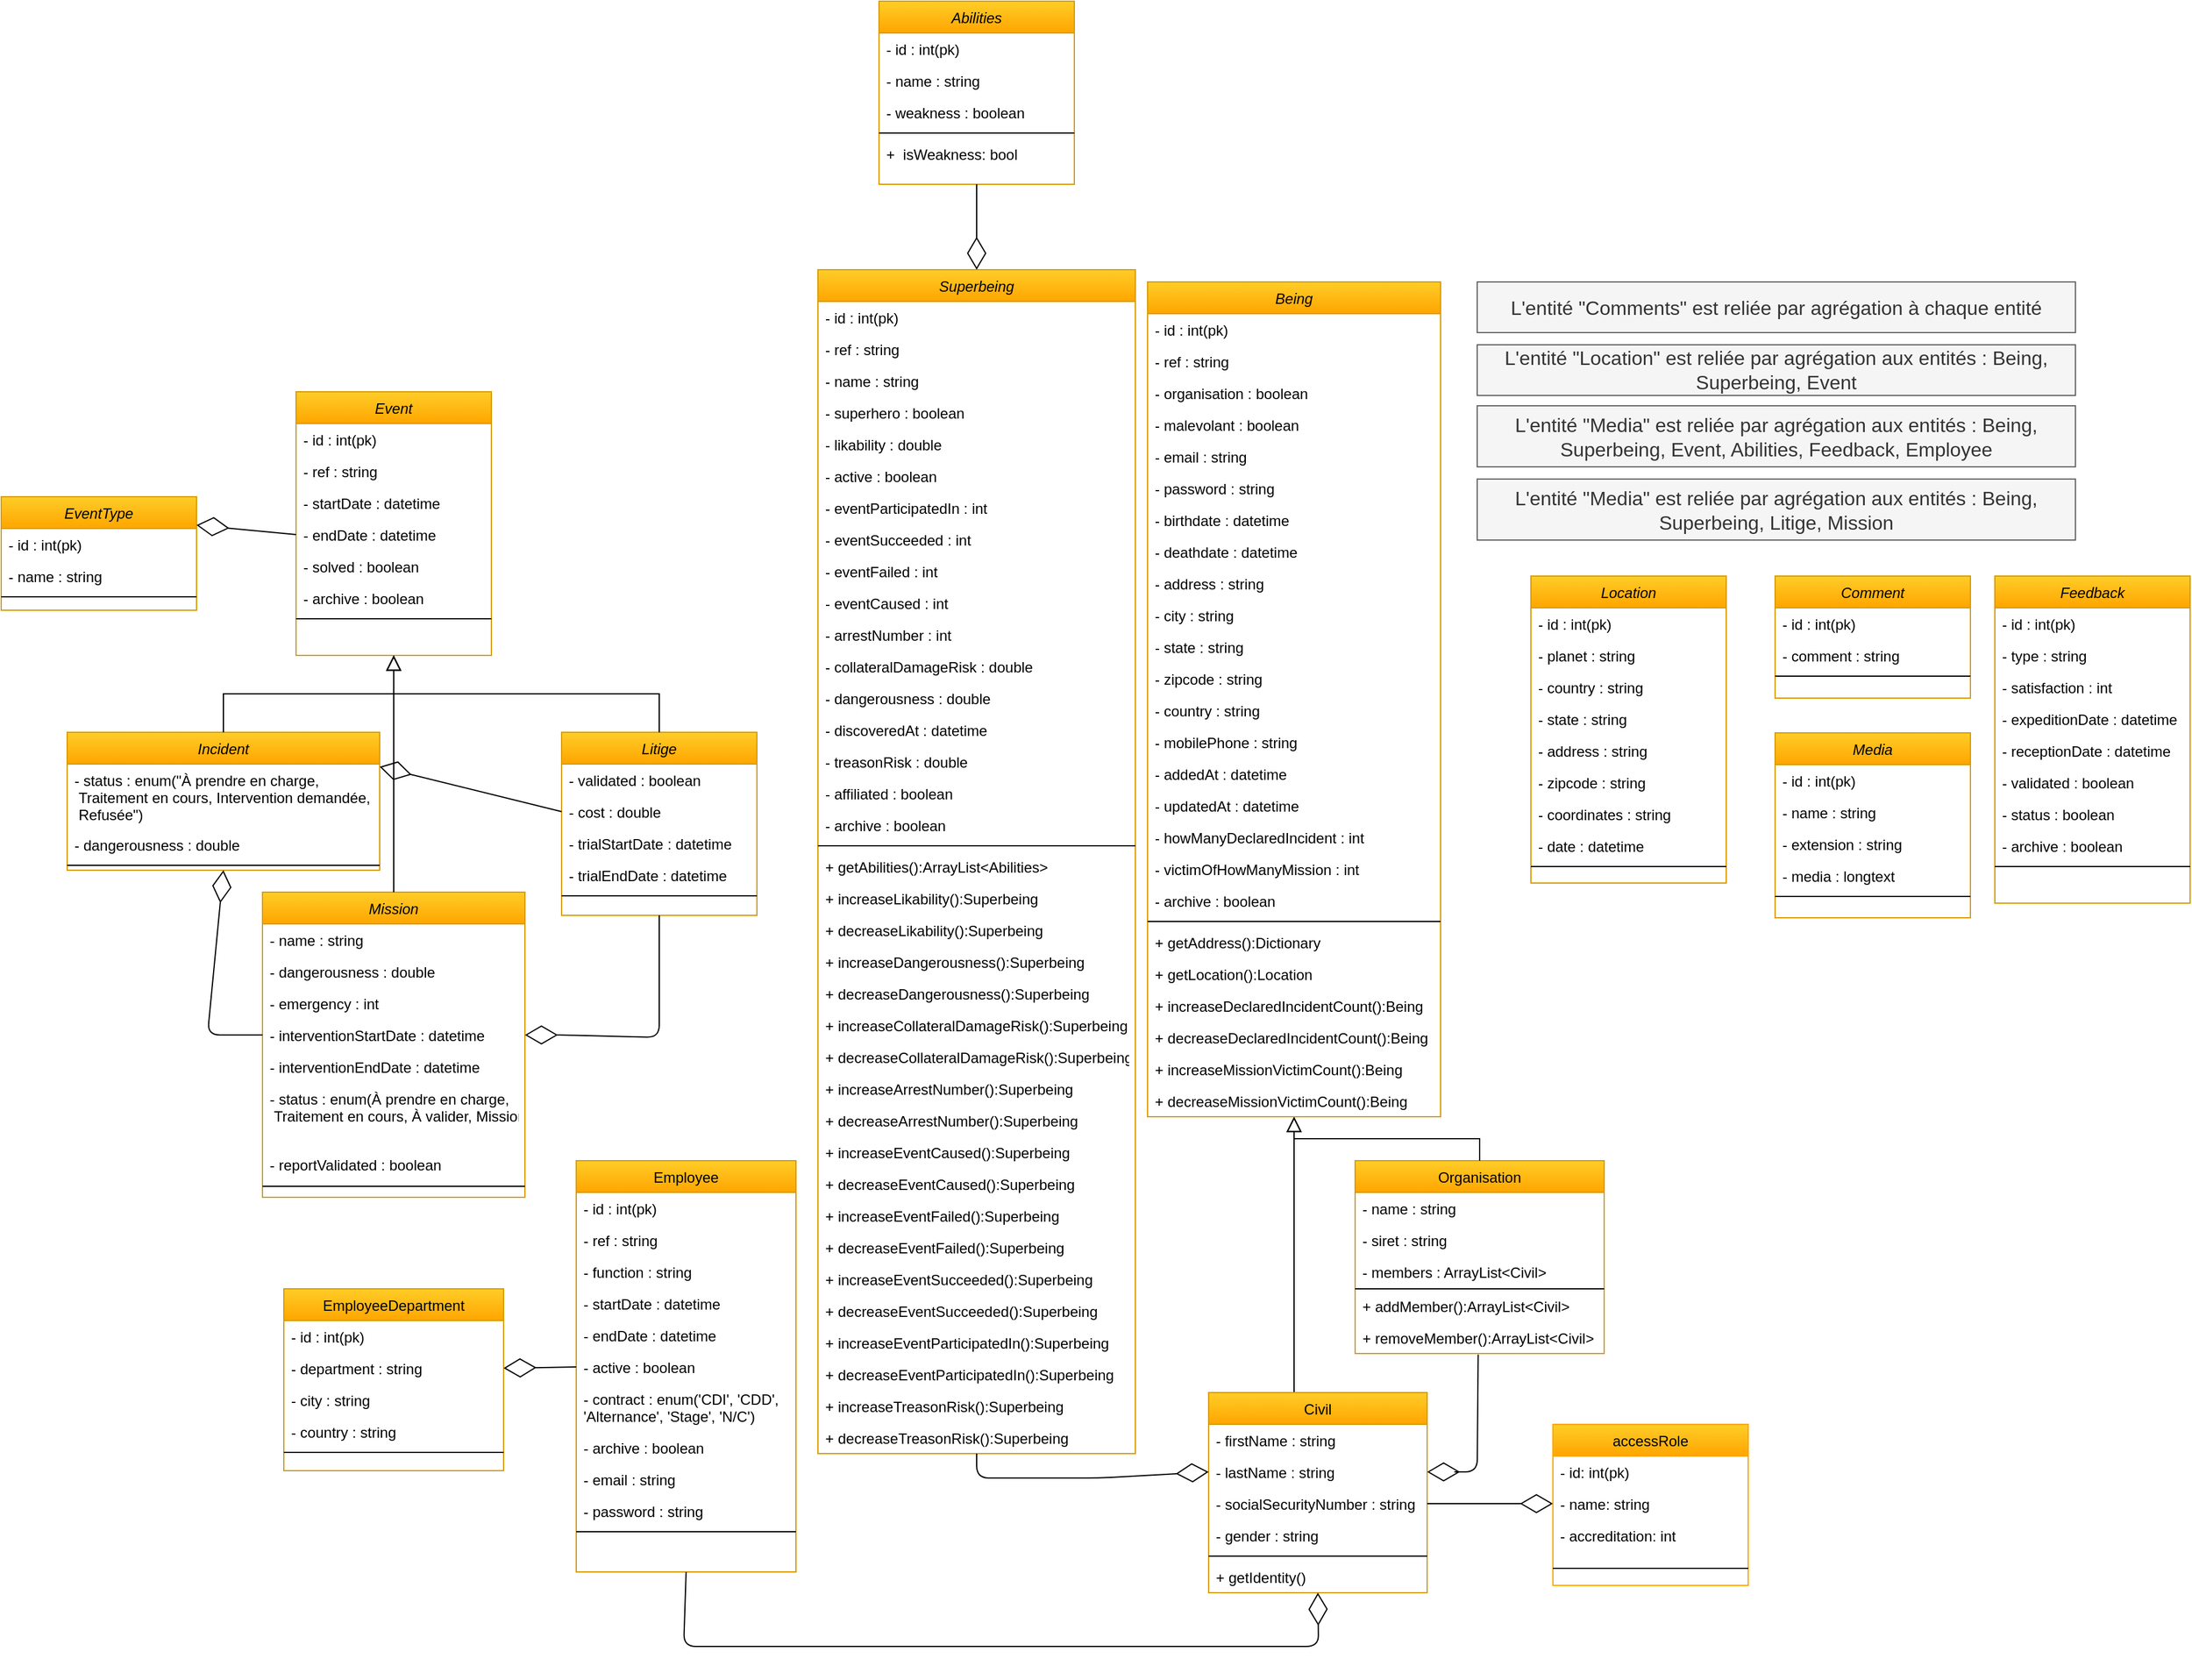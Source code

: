 <mxfile version="14.1.8" type="device"><diagram id="C5RBs43oDa-KdzZeNtuy" name="Page-1"><mxGraphModel dx="3720" dy="2339" grid="0" gridSize="10" guides="1" tooltips="1" connect="1" arrows="1" fold="1" page="1" pageScale="1" pageWidth="827" pageHeight="1169" math="0" shadow="0"><root><mxCell id="WIyWlLk6GJQsqaUBKTNV-0"/><mxCell id="WIyWlLk6GJQsqaUBKTNV-1" parent="WIyWlLk6GJQsqaUBKTNV-0"/><mxCell id="zkfFHV4jXpPFQw0GAbJ--0" value="Superbeing" style="swimlane;fontStyle=2;align=center;verticalAlign=top;childLayout=stackLayout;horizontal=1;startSize=26;horizontalStack=0;resizeParent=1;resizeLast=0;collapsible=1;marginBottom=0;rounded=0;shadow=0;strokeWidth=1;gradientColor=#ffa500;fillColor=#ffcd28;strokeColor=#d79b00;" parent="WIyWlLk6GJQsqaUBKTNV-1" vertex="1"><mxGeometry x="-290" y="-600" width="260" height="970" as="geometry"><mxRectangle x="230" y="140" width="160" height="26" as="alternateBounds"/></mxGeometry></mxCell><mxCell id="3R36LukqDXnVBW35zyEz-0" value="- id : int(pk)" style="text;align=left;verticalAlign=top;spacingLeft=4;spacingRight=4;overflow=hidden;rotatable=0;points=[[0,0.5],[1,0.5]];portConstraint=eastwest;" parent="zkfFHV4jXpPFQw0GAbJ--0" vertex="1"><mxGeometry y="26" width="260" height="26" as="geometry"/></mxCell><mxCell id="zkfFHV4jXpPFQw0GAbJ--1" value="- ref : string" style="text;align=left;verticalAlign=top;spacingLeft=4;spacingRight=4;overflow=hidden;rotatable=0;points=[[0,0.5],[1,0.5]];portConstraint=eastwest;" parent="zkfFHV4jXpPFQw0GAbJ--0" vertex="1"><mxGeometry y="52" width="260" height="26" as="geometry"/></mxCell><mxCell id="D_NFVgXFiIPVjJJPeI8p-112" value="- name : string" style="text;align=left;verticalAlign=top;spacingLeft=4;spacingRight=4;overflow=hidden;rotatable=0;points=[[0,0.5],[1,0.5]];portConstraint=eastwest;rounded=0;shadow=0;html=0;" parent="zkfFHV4jXpPFQw0GAbJ--0" vertex="1"><mxGeometry y="78" width="260" height="26" as="geometry"/></mxCell><mxCell id="D_NFVgXFiIPVjJJPeI8p-113" value="- superhero : boolean" style="text;align=left;verticalAlign=top;spacingLeft=4;spacingRight=4;overflow=hidden;rotatable=0;points=[[0,0.5],[1,0.5]];portConstraint=eastwest;rounded=0;shadow=0;html=0;" parent="zkfFHV4jXpPFQw0GAbJ--0" vertex="1"><mxGeometry y="104" width="260" height="26" as="geometry"/></mxCell><mxCell id="D_NFVgXFiIPVjJJPeI8p-114" value="- likability : double" style="text;align=left;verticalAlign=top;spacingLeft=4;spacingRight=4;overflow=hidden;rotatable=0;points=[[0,0.5],[1,0.5]];portConstraint=eastwest;rounded=0;shadow=0;html=0;" parent="zkfFHV4jXpPFQw0GAbJ--0" vertex="1"><mxGeometry y="130" width="260" height="26" as="geometry"/></mxCell><mxCell id="D_NFVgXFiIPVjJJPeI8p-115" value="- active : boolean" style="text;align=left;verticalAlign=top;spacingLeft=4;spacingRight=4;overflow=hidden;rotatable=0;points=[[0,0.5],[1,0.5]];portConstraint=eastwest;rounded=0;shadow=0;html=0;" parent="zkfFHV4jXpPFQw0GAbJ--0" vertex="1"><mxGeometry y="156" width="260" height="26" as="geometry"/></mxCell><mxCell id="zkfFHV4jXpPFQw0GAbJ--2" value="- eventParticipatedIn : int" style="text;align=left;verticalAlign=top;spacingLeft=4;spacingRight=4;overflow=hidden;rotatable=0;points=[[0,0.5],[1,0.5]];portConstraint=eastwest;rounded=0;shadow=0;html=0;" parent="zkfFHV4jXpPFQw0GAbJ--0" vertex="1"><mxGeometry y="182" width="260" height="26" as="geometry"/></mxCell><mxCell id="D_NFVgXFiIPVjJJPeI8p-116" value="- eventSucceeded : int" style="text;align=left;verticalAlign=top;spacingLeft=4;spacingRight=4;overflow=hidden;rotatable=0;points=[[0,0.5],[1,0.5]];portConstraint=eastwest;rounded=0;shadow=0;html=0;" parent="zkfFHV4jXpPFQw0GAbJ--0" vertex="1"><mxGeometry y="208" width="260" height="26" as="geometry"/></mxCell><mxCell id="D_NFVgXFiIPVjJJPeI8p-117" value="- eventFailed : int" style="text;align=left;verticalAlign=top;spacingLeft=4;spacingRight=4;overflow=hidden;rotatable=0;points=[[0,0.5],[1,0.5]];portConstraint=eastwest;rounded=0;shadow=0;html=0;" parent="zkfFHV4jXpPFQw0GAbJ--0" vertex="1"><mxGeometry y="234" width="260" height="26" as="geometry"/></mxCell><mxCell id="D_NFVgXFiIPVjJJPeI8p-118" value="- eventCaused : int" style="text;align=left;verticalAlign=top;spacingLeft=4;spacingRight=4;overflow=hidden;rotatable=0;points=[[0,0.5],[1,0.5]];portConstraint=eastwest;rounded=0;shadow=0;html=0;" parent="zkfFHV4jXpPFQw0GAbJ--0" vertex="1"><mxGeometry y="260" width="260" height="26" as="geometry"/></mxCell><mxCell id="D_NFVgXFiIPVjJJPeI8p-119" value="- arrestNumber : int" style="text;align=left;verticalAlign=top;spacingLeft=4;spacingRight=4;overflow=hidden;rotatable=0;points=[[0,0.5],[1,0.5]];portConstraint=eastwest;rounded=0;shadow=0;html=0;" parent="zkfFHV4jXpPFQw0GAbJ--0" vertex="1"><mxGeometry y="286" width="260" height="26" as="geometry"/></mxCell><mxCell id="D_NFVgXFiIPVjJJPeI8p-120" value="- collateralDamageRisk : double" style="text;align=left;verticalAlign=top;spacingLeft=4;spacingRight=4;overflow=hidden;rotatable=0;points=[[0,0.5],[1,0.5]];portConstraint=eastwest;rounded=0;shadow=0;html=0;" parent="zkfFHV4jXpPFQw0GAbJ--0" vertex="1"><mxGeometry y="312" width="260" height="26" as="geometry"/></mxCell><mxCell id="D_NFVgXFiIPVjJJPeI8p-121" value="- dangerousness : double" style="text;align=left;verticalAlign=top;spacingLeft=4;spacingRight=4;overflow=hidden;rotatable=0;points=[[0,0.5],[1,0.5]];portConstraint=eastwest;rounded=0;shadow=0;html=0;" parent="zkfFHV4jXpPFQw0GAbJ--0" vertex="1"><mxGeometry y="338" width="260" height="26" as="geometry"/></mxCell><mxCell id="D_NFVgXFiIPVjJJPeI8p-122" value="- discoveredAt : datetime" style="text;align=left;verticalAlign=top;spacingLeft=4;spacingRight=4;overflow=hidden;rotatable=0;points=[[0,0.5],[1,0.5]];portConstraint=eastwest;rounded=0;shadow=0;html=0;" parent="zkfFHV4jXpPFQw0GAbJ--0" vertex="1"><mxGeometry y="364" width="260" height="26" as="geometry"/></mxCell><mxCell id="D_NFVgXFiIPVjJJPeI8p-123" value="- treasonRisk : double" style="text;align=left;verticalAlign=top;spacingLeft=4;spacingRight=4;overflow=hidden;rotatable=0;points=[[0,0.5],[1,0.5]];portConstraint=eastwest;rounded=0;shadow=0;html=0;" parent="zkfFHV4jXpPFQw0GAbJ--0" vertex="1"><mxGeometry y="390" width="260" height="26" as="geometry"/></mxCell><mxCell id="D_NFVgXFiIPVjJJPeI8p-124" value="- affiliated : boolean" style="text;align=left;verticalAlign=top;spacingLeft=4;spacingRight=4;overflow=hidden;rotatable=0;points=[[0,0.5],[1,0.5]];portConstraint=eastwest;rounded=0;shadow=0;html=0;" parent="zkfFHV4jXpPFQw0GAbJ--0" vertex="1"><mxGeometry y="416" width="260" height="26" as="geometry"/></mxCell><mxCell id="zkfFHV4jXpPFQw0GAbJ--3" value="- archive : boolean" style="text;align=left;verticalAlign=top;spacingLeft=4;spacingRight=4;overflow=hidden;rotatable=0;points=[[0,0.5],[1,0.5]];portConstraint=eastwest;rounded=0;shadow=0;html=0;" parent="zkfFHV4jXpPFQw0GAbJ--0" vertex="1"><mxGeometry y="442" width="260" height="26" as="geometry"/></mxCell><mxCell id="zkfFHV4jXpPFQw0GAbJ--4" value="" style="line;html=1;strokeWidth=1;align=left;verticalAlign=middle;spacingTop=-1;spacingLeft=3;spacingRight=3;rotatable=0;labelPosition=right;points=[];portConstraint=eastwest;" parent="zkfFHV4jXpPFQw0GAbJ--0" vertex="1"><mxGeometry y="468" width="260" height="8" as="geometry"/></mxCell><mxCell id="MTOFr3qHaho37CxTJn-S-0" value="+ getAbilities():ArrayList&lt;Abilities&gt;" style="text;align=left;verticalAlign=top;spacingLeft=4;spacingRight=4;overflow=hidden;rotatable=0;points=[[0,0.5],[1,0.5]];portConstraint=eastwest;rounded=0;shadow=0;html=0;" parent="zkfFHV4jXpPFQw0GAbJ--0" vertex="1"><mxGeometry y="476" width="260" height="26" as="geometry"/></mxCell><mxCell id="MTOFr3qHaho37CxTJn-S-5" value="+ increaseLikability():Superbeing" style="text;align=left;verticalAlign=top;spacingLeft=4;spacingRight=4;overflow=hidden;rotatable=0;points=[[0,0.5],[1,0.5]];portConstraint=eastwest;rounded=0;shadow=0;html=0;" parent="zkfFHV4jXpPFQw0GAbJ--0" vertex="1"><mxGeometry y="502" width="260" height="26" as="geometry"/></mxCell><mxCell id="MTOFr3qHaho37CxTJn-S-6" value="+ decreaseLikability():Superbeing" style="text;align=left;verticalAlign=top;spacingLeft=4;spacingRight=4;overflow=hidden;rotatable=0;points=[[0,0.5],[1,0.5]];portConstraint=eastwest;rounded=0;shadow=0;html=0;" parent="zkfFHV4jXpPFQw0GAbJ--0" vertex="1"><mxGeometry y="528" width="260" height="26" as="geometry"/></mxCell><mxCell id="MTOFr3qHaho37CxTJn-S-7" value="+ increaseDangerousness():Superbeing" style="text;align=left;verticalAlign=top;spacingLeft=4;spacingRight=4;overflow=hidden;rotatable=0;points=[[0,0.5],[1,0.5]];portConstraint=eastwest;rounded=0;shadow=0;html=0;" parent="zkfFHV4jXpPFQw0GAbJ--0" vertex="1"><mxGeometry y="554" width="260" height="26" as="geometry"/></mxCell><mxCell id="MTOFr3qHaho37CxTJn-S-8" value="+ decreaseDangerousness():Superbeing" style="text;align=left;verticalAlign=top;spacingLeft=4;spacingRight=4;overflow=hidden;rotatable=0;points=[[0,0.5],[1,0.5]];portConstraint=eastwest;rounded=0;shadow=0;html=0;" parent="zkfFHV4jXpPFQw0GAbJ--0" vertex="1"><mxGeometry y="580" width="260" height="26" as="geometry"/></mxCell><mxCell id="MTOFr3qHaho37CxTJn-S-9" value="+ increaseCollateralDamageRisk():Superbeing" style="text;align=left;verticalAlign=top;spacingLeft=4;spacingRight=4;overflow=hidden;rotatable=0;points=[[0,0.5],[1,0.5]];portConstraint=eastwest;rounded=0;shadow=0;html=0;" parent="zkfFHV4jXpPFQw0GAbJ--0" vertex="1"><mxGeometry y="606" width="260" height="26" as="geometry"/></mxCell><mxCell id="MTOFr3qHaho37CxTJn-S-13" value="+ decreaseCollateralDamageRisk():Superbeing" style="text;align=left;verticalAlign=top;spacingLeft=4;spacingRight=4;overflow=hidden;rotatable=0;points=[[0,0.5],[1,0.5]];portConstraint=eastwest;rounded=0;shadow=0;html=0;" parent="zkfFHV4jXpPFQw0GAbJ--0" vertex="1"><mxGeometry y="632" width="260" height="26" as="geometry"/></mxCell><mxCell id="MTOFr3qHaho37CxTJn-S-14" value="+ increaseArrestNumber():Superbeing" style="text;align=left;verticalAlign=top;spacingLeft=4;spacingRight=4;overflow=hidden;rotatable=0;points=[[0,0.5],[1,0.5]];portConstraint=eastwest;rounded=0;shadow=0;html=0;" parent="zkfFHV4jXpPFQw0GAbJ--0" vertex="1"><mxGeometry y="658" width="260" height="26" as="geometry"/></mxCell><mxCell id="MTOFr3qHaho37CxTJn-S-15" value="+ decreaseArrestNumber():Superbeing" style="text;align=left;verticalAlign=top;spacingLeft=4;spacingRight=4;overflow=hidden;rotatable=0;points=[[0,0.5],[1,0.5]];portConstraint=eastwest;rounded=0;shadow=0;html=0;" parent="zkfFHV4jXpPFQw0GAbJ--0" vertex="1"><mxGeometry y="684" width="260" height="26" as="geometry"/></mxCell><mxCell id="MTOFr3qHaho37CxTJn-S-16" value="+ increaseEventCaused():Superbeing" style="text;align=left;verticalAlign=top;spacingLeft=4;spacingRight=4;overflow=hidden;rotatable=0;points=[[0,0.5],[1,0.5]];portConstraint=eastwest;rounded=0;shadow=0;html=0;" parent="zkfFHV4jXpPFQw0GAbJ--0" vertex="1"><mxGeometry y="710" width="260" height="26" as="geometry"/></mxCell><mxCell id="MTOFr3qHaho37CxTJn-S-18" value="+ decreaseEventCaused():Superbeing" style="text;align=left;verticalAlign=top;spacingLeft=4;spacingRight=4;overflow=hidden;rotatable=0;points=[[0,0.5],[1,0.5]];portConstraint=eastwest;rounded=0;shadow=0;html=0;" parent="zkfFHV4jXpPFQw0GAbJ--0" vertex="1"><mxGeometry y="736" width="260" height="26" as="geometry"/></mxCell><mxCell id="MTOFr3qHaho37CxTJn-S-19" value="+ increaseEventFailed():Superbeing" style="text;align=left;verticalAlign=top;spacingLeft=4;spacingRight=4;overflow=hidden;rotatable=0;points=[[0,0.5],[1,0.5]];portConstraint=eastwest;rounded=0;shadow=0;html=0;" parent="zkfFHV4jXpPFQw0GAbJ--0" vertex="1"><mxGeometry y="762" width="260" height="26" as="geometry"/></mxCell><mxCell id="MTOFr3qHaho37CxTJn-S-20" value="+ decreaseEventFailed():Superbeing" style="text;align=left;verticalAlign=top;spacingLeft=4;spacingRight=4;overflow=hidden;rotatable=0;points=[[0,0.5],[1,0.5]];portConstraint=eastwest;rounded=0;shadow=0;html=0;" parent="zkfFHV4jXpPFQw0GAbJ--0" vertex="1"><mxGeometry y="788" width="260" height="26" as="geometry"/></mxCell><mxCell id="MTOFr3qHaho37CxTJn-S-21" value="+ increaseEventSucceeded():Superbeing" style="text;align=left;verticalAlign=top;spacingLeft=4;spacingRight=4;overflow=hidden;rotatable=0;points=[[0,0.5],[1,0.5]];portConstraint=eastwest;rounded=0;shadow=0;html=0;" parent="zkfFHV4jXpPFQw0GAbJ--0" vertex="1"><mxGeometry y="814" width="260" height="26" as="geometry"/></mxCell><mxCell id="MTOFr3qHaho37CxTJn-S-22" value="+ decreaseEventSucceeded():Superbeing" style="text;align=left;verticalAlign=top;spacingLeft=4;spacingRight=4;overflow=hidden;rotatable=0;points=[[0,0.5],[1,0.5]];portConstraint=eastwest;rounded=0;shadow=0;html=0;" parent="zkfFHV4jXpPFQw0GAbJ--0" vertex="1"><mxGeometry y="840" width="260" height="26" as="geometry"/></mxCell><mxCell id="MTOFr3qHaho37CxTJn-S-23" value="+ increaseEventParticipatedIn():Superbeing" style="text;align=left;verticalAlign=top;spacingLeft=4;spacingRight=4;overflow=hidden;rotatable=0;points=[[0,0.5],[1,0.5]];portConstraint=eastwest;rounded=0;shadow=0;html=0;" parent="zkfFHV4jXpPFQw0GAbJ--0" vertex="1"><mxGeometry y="866" width="260" height="26" as="geometry"/></mxCell><mxCell id="MTOFr3qHaho37CxTJn-S-24" value="+ decreaseEventParticipatedIn():Superbeing" style="text;align=left;verticalAlign=top;spacingLeft=4;spacingRight=4;overflow=hidden;rotatable=0;points=[[0,0.5],[1,0.5]];portConstraint=eastwest;rounded=0;shadow=0;html=0;" parent="zkfFHV4jXpPFQw0GAbJ--0" vertex="1"><mxGeometry y="892" width="260" height="26" as="geometry"/></mxCell><mxCell id="MTOFr3qHaho37CxTJn-S-25" value="+ increaseTreasonRisk():Superbeing" style="text;align=left;verticalAlign=top;spacingLeft=4;spacingRight=4;overflow=hidden;rotatable=0;points=[[0,0.5],[1,0.5]];portConstraint=eastwest;rounded=0;shadow=0;html=0;" parent="zkfFHV4jXpPFQw0GAbJ--0" vertex="1"><mxGeometry y="918" width="260" height="26" as="geometry"/></mxCell><mxCell id="MTOFr3qHaho37CxTJn-S-27" value="+ decreaseTreasonRisk():Superbeing" style="text;align=left;verticalAlign=top;spacingLeft=4;spacingRight=4;overflow=hidden;rotatable=0;points=[[0,0.5],[1,0.5]];portConstraint=eastwest;rounded=0;shadow=0;html=0;" parent="zkfFHV4jXpPFQw0GAbJ--0" vertex="1"><mxGeometry y="944" width="260" height="26" as="geometry"/></mxCell><mxCell id="zkfFHV4jXpPFQw0GAbJ--12" value="" style="endArrow=block;endSize=10;endFill=0;shadow=0;strokeWidth=1;rounded=0;edgeStyle=elbowEdgeStyle;elbow=vertical;entryX=0.5;entryY=1;entryDx=0;entryDy=0;exitX=0.5;exitY=0;exitDx=0;exitDy=0;" parent="WIyWlLk6GJQsqaUBKTNV-1" source="D_NFVgXFiIPVjJJPeI8p-94" target="D_NFVgXFiIPVjJJPeI8p-69" edge="1"><mxGeometry width="160" relative="1" as="geometry"><mxPoint x="20" y="350" as="sourcePoint"/><mxPoint x="200" y="203" as="targetPoint"/><Array as="points"><mxPoint x="40" y="320"/><mxPoint x="20" y="290"/></Array></mxGeometry></mxCell><mxCell id="zkfFHV4jXpPFQw0GAbJ--13" value="Organisation" style="swimlane;fontStyle=0;align=center;verticalAlign=top;childLayout=stackLayout;horizontal=1;startSize=26;horizontalStack=0;resizeParent=1;resizeLast=0;collapsible=1;marginBottom=0;rounded=0;shadow=0;strokeWidth=1;gradientColor=#ffa500;fillColor=#ffcd28;strokeColor=#d79b00;" parent="WIyWlLk6GJQsqaUBKTNV-1" vertex="1"><mxGeometry x="150" y="130" width="204" height="158" as="geometry"><mxRectangle x="340" y="380" width="170" height="26" as="alternateBounds"/></mxGeometry></mxCell><mxCell id="zkfFHV4jXpPFQw0GAbJ--14" value="- name : string" style="text;align=left;verticalAlign=top;spacingLeft=4;spacingRight=4;overflow=hidden;rotatable=0;points=[[0,0.5],[1,0.5]];portConstraint=eastwest;" parent="zkfFHV4jXpPFQw0GAbJ--13" vertex="1"><mxGeometry y="26" width="204" height="26" as="geometry"/></mxCell><mxCell id="5MO3r_hCRTPSq-U6UNLG-0" value="- siret : string" style="text;align=left;verticalAlign=top;spacingLeft=4;spacingRight=4;overflow=hidden;rotatable=0;points=[[0,0.5],[1,0.5]];portConstraint=eastwest;" parent="zkfFHV4jXpPFQw0GAbJ--13" vertex="1"><mxGeometry y="52" width="204" height="26" as="geometry"/></mxCell><mxCell id="c72_qujFbaux1_NZjbT1-53" value="- members : ArrayList&lt;Civil&gt;" style="text;align=left;verticalAlign=top;spacingLeft=4;spacingRight=4;overflow=hidden;rotatable=0;points=[[0,0.5],[1,0.5]];portConstraint=eastwest;" parent="zkfFHV4jXpPFQw0GAbJ--13" vertex="1"><mxGeometry y="78" width="204" height="26" as="geometry"/></mxCell><mxCell id="zkfFHV4jXpPFQw0GAbJ--15" value="" style="line;html=1;strokeWidth=1;align=left;verticalAlign=middle;spacingTop=-1;spacingLeft=3;spacingRight=3;rotatable=0;labelPosition=right;points=[];portConstraint=eastwest;" parent="zkfFHV4jXpPFQw0GAbJ--13" vertex="1"><mxGeometry y="104" width="204" height="2" as="geometry"/></mxCell><mxCell id="c72_qujFbaux1_NZjbT1-102" value="+ addMember():ArrayList&lt;Civil&gt;" style="text;align=left;verticalAlign=top;spacingLeft=4;spacingRight=4;overflow=hidden;rotatable=0;points=[[0,0.5],[1,0.5]];portConstraint=eastwest;rounded=0;shadow=0;html=0;" parent="zkfFHV4jXpPFQw0GAbJ--13" vertex="1"><mxGeometry y="106" width="204" height="26" as="geometry"/></mxCell><mxCell id="c72_qujFbaux1_NZjbT1-101" value="+ removeMember():ArrayList&lt;Civil&gt;" style="text;align=left;verticalAlign=top;spacingLeft=4;spacingRight=4;overflow=hidden;rotatable=0;points=[[0,0.5],[1,0.5]];portConstraint=eastwest;rounded=0;shadow=0;html=0;" parent="zkfFHV4jXpPFQw0GAbJ--13" vertex="1"><mxGeometry y="132" width="204" height="26" as="geometry"/></mxCell><mxCell id="zkfFHV4jXpPFQw0GAbJ--16" value="" style="endArrow=block;endSize=10;endFill=0;shadow=0;strokeWidth=1;rounded=0;edgeStyle=elbowEdgeStyle;elbow=vertical;entryX=0.5;entryY=1;entryDx=0;entryDy=0;" parent="WIyWlLk6GJQsqaUBKTNV-1" source="zkfFHV4jXpPFQw0GAbJ--13" target="D_NFVgXFiIPVjJJPeI8p-69" edge="1"><mxGeometry width="160" relative="1" as="geometry"><mxPoint x="210" y="373" as="sourcePoint"/><mxPoint x="310" y="271" as="targetPoint"/></mxGeometry></mxCell><mxCell id="D_NFVgXFiIPVjJJPeI8p-6" value="Event" style="swimlane;fontStyle=2;align=center;verticalAlign=top;childLayout=stackLayout;horizontal=1;startSize=26;horizontalStack=0;resizeParent=1;resizeLast=0;collapsible=1;marginBottom=0;rounded=0;shadow=0;strokeWidth=1;gradientColor=#ffa500;fillColor=#ffcd28;strokeColor=#d79b00;" parent="WIyWlLk6GJQsqaUBKTNV-1" vertex="1"><mxGeometry x="-717.5" y="-500" width="160" height="216" as="geometry"><mxRectangle x="230" y="140" width="160" height="26" as="alternateBounds"/></mxGeometry></mxCell><mxCell id="D_NFVgXFiIPVjJJPeI8p-7" value="- id : int(pk)" style="text;align=left;verticalAlign=top;spacingLeft=4;spacingRight=4;overflow=hidden;rotatable=0;points=[[0,0.5],[1,0.5]];portConstraint=eastwest;" parent="D_NFVgXFiIPVjJJPeI8p-6" vertex="1"><mxGeometry y="26" width="160" height="26" as="geometry"/></mxCell><mxCell id="D_NFVgXFiIPVjJJPeI8p-8" value="- ref : string" style="text;align=left;verticalAlign=top;spacingLeft=4;spacingRight=4;overflow=hidden;rotatable=0;points=[[0,0.5],[1,0.5]];portConstraint=eastwest;rounded=0;shadow=0;html=0;" parent="D_NFVgXFiIPVjJJPeI8p-6" vertex="1"><mxGeometry y="52" width="160" height="26" as="geometry"/></mxCell><mxCell id="D_NFVgXFiIPVjJJPeI8p-145" value="- startDate : datetime" style="text;align=left;verticalAlign=top;spacingLeft=4;spacingRight=4;overflow=hidden;rotatable=0;points=[[0,0.5],[1,0.5]];portConstraint=eastwest;rounded=0;shadow=0;html=0;" parent="D_NFVgXFiIPVjJJPeI8p-6" vertex="1"><mxGeometry y="78" width="160" height="26" as="geometry"/></mxCell><mxCell id="D_NFVgXFiIPVjJJPeI8p-146" value="- endDate : datetime" style="text;align=left;verticalAlign=top;spacingLeft=4;spacingRight=4;overflow=hidden;rotatable=0;points=[[0,0.5],[1,0.5]];portConstraint=eastwest;rounded=0;shadow=0;html=0;" parent="D_NFVgXFiIPVjJJPeI8p-6" vertex="1"><mxGeometry y="104" width="160" height="26" as="geometry"/></mxCell><mxCell id="D_NFVgXFiIPVjJJPeI8p-148" value="- solved : boolean" style="text;align=left;verticalAlign=top;spacingLeft=4;spacingRight=4;overflow=hidden;rotatable=0;points=[[0,0.5],[1,0.5]];portConstraint=eastwest;rounded=0;shadow=0;html=0;" parent="D_NFVgXFiIPVjJJPeI8p-6" vertex="1"><mxGeometry y="130" width="160" height="26" as="geometry"/></mxCell><mxCell id="D_NFVgXFiIPVjJJPeI8p-149" value="- archive : boolean" style="text;align=left;verticalAlign=top;spacingLeft=4;spacingRight=4;overflow=hidden;rotatable=0;points=[[0,0.5],[1,0.5]];portConstraint=eastwest;rounded=0;shadow=0;html=0;" parent="D_NFVgXFiIPVjJJPeI8p-6" vertex="1"><mxGeometry y="156" width="160" height="26" as="geometry"/></mxCell><mxCell id="D_NFVgXFiIPVjJJPeI8p-10" value="" style="line;html=1;strokeWidth=1;align=left;verticalAlign=middle;spacingTop=-1;spacingLeft=3;spacingRight=3;rotatable=0;labelPosition=right;points=[];portConstraint=eastwest;" parent="D_NFVgXFiIPVjJJPeI8p-6" vertex="1"><mxGeometry y="182" width="160" height="8" as="geometry"/></mxCell><mxCell id="D_NFVgXFiIPVjJJPeI8p-12" value="Location" style="swimlane;fontStyle=2;align=center;verticalAlign=top;childLayout=stackLayout;horizontal=1;startSize=26;horizontalStack=0;resizeParent=1;resizeLast=0;collapsible=1;marginBottom=0;rounded=0;shadow=0;strokeWidth=1;gradientColor=#ffa500;fillColor=#ffcd28;strokeColor=#d79b00;" parent="WIyWlLk6GJQsqaUBKTNV-1" vertex="1"><mxGeometry x="294" y="-349" width="160" height="251.5" as="geometry"><mxRectangle x="230" y="140" width="160" height="26" as="alternateBounds"/></mxGeometry></mxCell><mxCell id="D_NFVgXFiIPVjJJPeI8p-13" value="- id : int(pk)" style="text;align=left;verticalAlign=top;spacingLeft=4;spacingRight=4;overflow=hidden;rotatable=0;points=[[0,0.5],[1,0.5]];portConstraint=eastwest;" parent="D_NFVgXFiIPVjJJPeI8p-12" vertex="1"><mxGeometry y="26" width="160" height="26" as="geometry"/></mxCell><mxCell id="D_NFVgXFiIPVjJJPeI8p-128" value="- planet : string" style="text;align=left;verticalAlign=top;spacingLeft=4;spacingRight=4;overflow=hidden;rotatable=0;points=[[0,0.5],[1,0.5]];portConstraint=eastwest;rounded=0;shadow=0;html=0;" parent="D_NFVgXFiIPVjJJPeI8p-12" vertex="1"><mxGeometry y="52" width="160" height="26" as="geometry"/></mxCell><mxCell id="D_NFVgXFiIPVjJJPeI8p-129" value="- country : string" style="text;align=left;verticalAlign=top;spacingLeft=4;spacingRight=4;overflow=hidden;rotatable=0;points=[[0,0.5],[1,0.5]];portConstraint=eastwest;rounded=0;shadow=0;html=0;" parent="D_NFVgXFiIPVjJJPeI8p-12" vertex="1"><mxGeometry y="78" width="160" height="26" as="geometry"/></mxCell><mxCell id="D_NFVgXFiIPVjJJPeI8p-130" value="- state : string" style="text;align=left;verticalAlign=top;spacingLeft=4;spacingRight=4;overflow=hidden;rotatable=0;points=[[0,0.5],[1,0.5]];portConstraint=eastwest;rounded=0;shadow=0;html=0;" parent="D_NFVgXFiIPVjJJPeI8p-12" vertex="1"><mxGeometry y="104" width="160" height="26" as="geometry"/></mxCell><mxCell id="D_NFVgXFiIPVjJJPeI8p-132" value="- address : string" style="text;align=left;verticalAlign=top;spacingLeft=4;spacingRight=4;overflow=hidden;rotatable=0;points=[[0,0.5],[1,0.5]];portConstraint=eastwest;rounded=0;shadow=0;html=0;" parent="D_NFVgXFiIPVjJJPeI8p-12" vertex="1"><mxGeometry y="130" width="160" height="26" as="geometry"/></mxCell><mxCell id="D_NFVgXFiIPVjJJPeI8p-131" value="- zipcode : string" style="text;align=left;verticalAlign=top;spacingLeft=4;spacingRight=4;overflow=hidden;rotatable=0;points=[[0,0.5],[1,0.5]];portConstraint=eastwest;rounded=0;shadow=0;html=0;" parent="D_NFVgXFiIPVjJJPeI8p-12" vertex="1"><mxGeometry y="156" width="160" height="26" as="geometry"/></mxCell><mxCell id="D_NFVgXFiIPVjJJPeI8p-133" value="- coordinates : string" style="text;align=left;verticalAlign=top;spacingLeft=4;spacingRight=4;overflow=hidden;rotatable=0;points=[[0,0.5],[1,0.5]];portConstraint=eastwest;rounded=0;shadow=0;html=0;" parent="D_NFVgXFiIPVjJJPeI8p-12" vertex="1"><mxGeometry y="182" width="160" height="26" as="geometry"/></mxCell><mxCell id="D_NFVgXFiIPVjJJPeI8p-14" value="- date : datetime" style="text;align=left;verticalAlign=top;spacingLeft=4;spacingRight=4;overflow=hidden;rotatable=0;points=[[0,0.5],[1,0.5]];portConstraint=eastwest;rounded=0;shadow=0;html=0;" parent="D_NFVgXFiIPVjJJPeI8p-12" vertex="1"><mxGeometry y="208" width="160" height="26" as="geometry"/></mxCell><mxCell id="D_NFVgXFiIPVjJJPeI8p-16" value="" style="line;html=1;strokeWidth=1;align=left;verticalAlign=middle;spacingTop=-1;spacingLeft=3;spacingRight=3;rotatable=0;labelPosition=right;points=[];portConstraint=eastwest;" parent="D_NFVgXFiIPVjJJPeI8p-12" vertex="1"><mxGeometry y="234" width="160" height="8" as="geometry"/></mxCell><mxCell id="D_NFVgXFiIPVjJJPeI8p-18" value="Comment" style="swimlane;fontStyle=2;align=center;verticalAlign=top;childLayout=stackLayout;horizontal=1;startSize=26;horizontalStack=0;resizeParent=1;resizeLast=0;collapsible=1;marginBottom=0;rounded=0;shadow=0;strokeWidth=1;gradientColor=#ffa500;fillColor=#ffcd28;strokeColor=#d79b00;" parent="WIyWlLk6GJQsqaUBKTNV-1" vertex="1"><mxGeometry x="494" y="-349" width="160" height="100" as="geometry"><mxRectangle x="230" y="140" width="160" height="26" as="alternateBounds"/></mxGeometry></mxCell><mxCell id="D_NFVgXFiIPVjJJPeI8p-19" value="- id : int(pk)" style="text;align=left;verticalAlign=top;spacingLeft=4;spacingRight=4;overflow=hidden;rotatable=0;points=[[0,0.5],[1,0.5]];portConstraint=eastwest;" parent="D_NFVgXFiIPVjJJPeI8p-18" vertex="1"><mxGeometry y="26" width="160" height="26" as="geometry"/></mxCell><mxCell id="D_NFVgXFiIPVjJJPeI8p-20" value="- comment : string" style="text;align=left;verticalAlign=top;spacingLeft=4;spacingRight=4;overflow=hidden;rotatable=0;points=[[0,0.5],[1,0.5]];portConstraint=eastwest;rounded=0;shadow=0;html=0;" parent="D_NFVgXFiIPVjJJPeI8p-18" vertex="1"><mxGeometry y="52" width="160" height="26" as="geometry"/></mxCell><mxCell id="D_NFVgXFiIPVjJJPeI8p-22" value="" style="line;html=1;strokeWidth=1;align=left;verticalAlign=middle;spacingTop=-1;spacingLeft=3;spacingRight=3;rotatable=0;labelPosition=right;points=[];portConstraint=eastwest;" parent="D_NFVgXFiIPVjJJPeI8p-18" vertex="1"><mxGeometry y="78" width="160" height="8" as="geometry"/></mxCell><mxCell id="D_NFVgXFiIPVjJJPeI8p-24" value="Abilities" style="swimlane;fontStyle=2;align=center;verticalAlign=top;childLayout=stackLayout;horizontal=1;startSize=26;horizontalStack=0;resizeParent=1;resizeLast=0;collapsible=1;marginBottom=0;rounded=0;shadow=0;strokeWidth=1;gradientColor=#ffa500;fillColor=#ffcd28;strokeColor=#d79b00;" parent="WIyWlLk6GJQsqaUBKTNV-1" vertex="1"><mxGeometry x="-240" y="-820" width="160" height="150" as="geometry"><mxRectangle x="230" y="140" width="160" height="26" as="alternateBounds"/></mxGeometry></mxCell><mxCell id="D_NFVgXFiIPVjJJPeI8p-25" value="- id : int(pk)" style="text;align=left;verticalAlign=top;spacingLeft=4;spacingRight=4;overflow=hidden;rotatable=0;points=[[0,0.5],[1,0.5]];portConstraint=eastwest;" parent="D_NFVgXFiIPVjJJPeI8p-24" vertex="1"><mxGeometry y="26" width="160" height="26" as="geometry"/></mxCell><mxCell id="D_NFVgXFiIPVjJJPeI8p-26" value="- name : string" style="text;align=left;verticalAlign=top;spacingLeft=4;spacingRight=4;overflow=hidden;rotatable=0;points=[[0,0.5],[1,0.5]];portConstraint=eastwest;rounded=0;shadow=0;html=0;" parent="D_NFVgXFiIPVjJJPeI8p-24" vertex="1"><mxGeometry y="52" width="160" height="26" as="geometry"/></mxCell><mxCell id="D_NFVgXFiIPVjJJPeI8p-27" value="- weakness : boolean" style="text;align=left;verticalAlign=top;spacingLeft=4;spacingRight=4;overflow=hidden;rotatable=0;points=[[0,0.5],[1,0.5]];portConstraint=eastwest;rounded=0;shadow=0;html=0;" parent="D_NFVgXFiIPVjJJPeI8p-24" vertex="1"><mxGeometry y="78" width="160" height="26" as="geometry"/></mxCell><mxCell id="D_NFVgXFiIPVjJJPeI8p-28" value="" style="line;html=1;strokeWidth=1;align=left;verticalAlign=middle;spacingTop=-1;spacingLeft=3;spacingRight=3;rotatable=0;labelPosition=right;points=[];portConstraint=eastwest;" parent="D_NFVgXFiIPVjJJPeI8p-24" vertex="1"><mxGeometry y="104" width="160" height="8" as="geometry"/></mxCell><mxCell id="MTOFr3qHaho37CxTJn-S-43" value="+  isWeakness: bool" style="text;align=left;verticalAlign=top;spacingLeft=4;spacingRight=4;overflow=hidden;rotatable=0;points=[[0,0.5],[1,0.5]];portConstraint=eastwest;" parent="D_NFVgXFiIPVjJJPeI8p-24" vertex="1"><mxGeometry y="112" width="160" height="26" as="geometry"/></mxCell><mxCell id="D_NFVgXFiIPVjJJPeI8p-30" value="Media" style="swimlane;fontStyle=2;align=center;verticalAlign=top;childLayout=stackLayout;horizontal=1;startSize=26;horizontalStack=0;resizeParent=1;resizeLast=0;collapsible=1;marginBottom=0;rounded=0;shadow=0;strokeWidth=1;gradientColor=#ffa500;fillColor=#ffcd28;strokeColor=#d79b00;" parent="WIyWlLk6GJQsqaUBKTNV-1" vertex="1"><mxGeometry x="494" y="-220.5" width="160" height="151.5" as="geometry"><mxRectangle x="230" y="140" width="160" height="26" as="alternateBounds"/></mxGeometry></mxCell><mxCell id="D_NFVgXFiIPVjJJPeI8p-31" value="- id : int(pk)" style="text;align=left;verticalAlign=top;spacingLeft=4;spacingRight=4;overflow=hidden;rotatable=0;points=[[0,0.5],[1,0.5]];portConstraint=eastwest;" parent="D_NFVgXFiIPVjJJPeI8p-30" vertex="1"><mxGeometry y="26" width="160" height="26" as="geometry"/></mxCell><mxCell id="D_NFVgXFiIPVjJJPeI8p-32" value="- name : string" style="text;align=left;verticalAlign=top;spacingLeft=4;spacingRight=4;overflow=hidden;rotatable=0;points=[[0,0.5],[1,0.5]];portConstraint=eastwest;rounded=0;shadow=0;html=0;" parent="D_NFVgXFiIPVjJJPeI8p-30" vertex="1"><mxGeometry y="52" width="160" height="26" as="geometry"/></mxCell><mxCell id="D_NFVgXFiIPVjJJPeI8p-134" value="- extension : string" style="text;align=left;verticalAlign=top;spacingLeft=4;spacingRight=4;overflow=hidden;rotatable=0;points=[[0,0.5],[1,0.5]];portConstraint=eastwest;rounded=0;shadow=0;html=0;" parent="D_NFVgXFiIPVjJJPeI8p-30" vertex="1"><mxGeometry y="78" width="160" height="26" as="geometry"/></mxCell><mxCell id="D_NFVgXFiIPVjJJPeI8p-135" value="- media : longtext" style="text;align=left;verticalAlign=top;spacingLeft=4;spacingRight=4;overflow=hidden;rotatable=0;points=[[0,0.5],[1,0.5]];portConstraint=eastwest;rounded=0;shadow=0;html=0;" parent="D_NFVgXFiIPVjJJPeI8p-30" vertex="1"><mxGeometry y="104" width="160" height="26" as="geometry"/></mxCell><mxCell id="D_NFVgXFiIPVjJJPeI8p-34" value="" style="line;html=1;strokeWidth=1;align=left;verticalAlign=middle;spacingTop=-1;spacingLeft=3;spacingRight=3;rotatable=0;labelPosition=right;points=[];portConstraint=eastwest;" parent="D_NFVgXFiIPVjJJPeI8p-30" vertex="1"><mxGeometry y="130" width="160" height="8" as="geometry"/></mxCell><mxCell id="D_NFVgXFiIPVjJJPeI8p-36" value="Feedback" style="swimlane;fontStyle=2;align=center;verticalAlign=top;childLayout=stackLayout;horizontal=1;startSize=26;horizontalStack=0;resizeParent=1;resizeLast=0;collapsible=1;marginBottom=0;rounded=0;shadow=0;strokeWidth=1;gradientColor=#ffa500;fillColor=#ffcd28;strokeColor=#d79b00;" parent="WIyWlLk6GJQsqaUBKTNV-1" vertex="1"><mxGeometry x="674" y="-349" width="160" height="268" as="geometry"><mxRectangle x="230" y="140" width="160" height="26" as="alternateBounds"/></mxGeometry></mxCell><mxCell id="D_NFVgXFiIPVjJJPeI8p-136" value="- id : int(pk)" style="text;align=left;verticalAlign=top;spacingLeft=4;spacingRight=4;overflow=hidden;rotatable=0;points=[[0,0.5],[1,0.5]];portConstraint=eastwest;" parent="D_NFVgXFiIPVjJJPeI8p-36" vertex="1"><mxGeometry y="26" width="160" height="26" as="geometry"/></mxCell><mxCell id="D_NFVgXFiIPVjJJPeI8p-137" value="- type : string" style="text;align=left;verticalAlign=top;spacingLeft=4;spacingRight=4;overflow=hidden;rotatable=0;points=[[0,0.5],[1,0.5]];portConstraint=eastwest;" parent="D_NFVgXFiIPVjJJPeI8p-36" vertex="1"><mxGeometry y="52" width="160" height="26" as="geometry"/></mxCell><mxCell id="D_NFVgXFiIPVjJJPeI8p-138" value="- satisfaction : int" style="text;align=left;verticalAlign=top;spacingLeft=4;spacingRight=4;overflow=hidden;rotatable=0;points=[[0,0.5],[1,0.5]];portConstraint=eastwest;" parent="D_NFVgXFiIPVjJJPeI8p-36" vertex="1"><mxGeometry y="78" width="160" height="26" as="geometry"/></mxCell><mxCell id="D_NFVgXFiIPVjJJPeI8p-139" value="- expeditionDate : datetime" style="text;align=left;verticalAlign=top;spacingLeft=4;spacingRight=4;overflow=hidden;rotatable=0;points=[[0,0.5],[1,0.5]];portConstraint=eastwest;" parent="D_NFVgXFiIPVjJJPeI8p-36" vertex="1"><mxGeometry y="104" width="160" height="26" as="geometry"/></mxCell><mxCell id="D_NFVgXFiIPVjJJPeI8p-140" value="- receptionDate : datetime" style="text;align=left;verticalAlign=top;spacingLeft=4;spacingRight=4;overflow=hidden;rotatable=0;points=[[0,0.5],[1,0.5]];portConstraint=eastwest;" parent="D_NFVgXFiIPVjJJPeI8p-36" vertex="1"><mxGeometry y="130" width="160" height="26" as="geometry"/></mxCell><mxCell id="D_NFVgXFiIPVjJJPeI8p-141" value="- validated : boolean" style="text;align=left;verticalAlign=top;spacingLeft=4;spacingRight=4;overflow=hidden;rotatable=0;points=[[0,0.5],[1,0.5]];portConstraint=eastwest;" parent="D_NFVgXFiIPVjJJPeI8p-36" vertex="1"><mxGeometry y="156" width="160" height="26" as="geometry"/></mxCell><mxCell id="D_NFVgXFiIPVjJJPeI8p-142" value="- status : boolean" style="text;align=left;verticalAlign=top;spacingLeft=4;spacingRight=4;overflow=hidden;rotatable=0;points=[[0,0.5],[1,0.5]];portConstraint=eastwest;" parent="D_NFVgXFiIPVjJJPeI8p-36" vertex="1"><mxGeometry y="182" width="160" height="26" as="geometry"/></mxCell><mxCell id="D_NFVgXFiIPVjJJPeI8p-143" value="- archive : boolean" style="text;align=left;verticalAlign=top;spacingLeft=4;spacingRight=4;overflow=hidden;rotatable=0;points=[[0,0.5],[1,0.5]];portConstraint=eastwest;" parent="D_NFVgXFiIPVjJJPeI8p-36" vertex="1"><mxGeometry y="208" width="160" height="26" as="geometry"/></mxCell><mxCell id="D_NFVgXFiIPVjJJPeI8p-40" value="" style="line;html=1;strokeWidth=1;align=left;verticalAlign=middle;spacingTop=-1;spacingLeft=3;spacingRight=3;rotatable=0;labelPosition=right;points=[];portConstraint=eastwest;" parent="D_NFVgXFiIPVjJJPeI8p-36" vertex="1"><mxGeometry y="234" width="160" height="8" as="geometry"/></mxCell><mxCell id="D_NFVgXFiIPVjJJPeI8p-42" value="Incident" style="swimlane;fontStyle=2;align=center;verticalAlign=top;childLayout=stackLayout;horizontal=1;startSize=26;horizontalStack=0;resizeParent=1;resizeLast=0;collapsible=1;marginBottom=0;rounded=0;shadow=0;strokeWidth=1;gradientColor=#ffa500;fillColor=#ffcd28;strokeColor=#d79b00;" parent="WIyWlLk6GJQsqaUBKTNV-1" vertex="1"><mxGeometry x="-905" y="-221" width="256" height="113" as="geometry"><mxRectangle x="230" y="140" width="160" height="26" as="alternateBounds"/></mxGeometry></mxCell><mxCell id="D_NFVgXFiIPVjJJPeI8p-150" value="- status : enum(&quot;À prendre en charge,&#10; Traitement en cours, Intervention demandée,&#10; Refusée&quot;)" style="text;align=left;verticalAlign=top;spacingLeft=4;spacingRight=4;overflow=hidden;rotatable=0;points=[[0,0.5],[1,0.5]];portConstraint=eastwest;" parent="D_NFVgXFiIPVjJJPeI8p-42" vertex="1"><mxGeometry y="26" width="256" height="53" as="geometry"/></mxCell><mxCell id="D_NFVgXFiIPVjJJPeI8p-43" value="- dangerousness : double" style="text;align=left;verticalAlign=top;spacingLeft=4;spacingRight=4;overflow=hidden;rotatable=0;points=[[0,0.5],[1,0.5]];portConstraint=eastwest;" parent="D_NFVgXFiIPVjJJPeI8p-42" vertex="1"><mxGeometry y="79" width="256" height="26" as="geometry"/></mxCell><mxCell id="D_NFVgXFiIPVjJJPeI8p-46" value="" style="line;html=1;strokeWidth=1;align=left;verticalAlign=middle;spacingTop=-1;spacingLeft=3;spacingRight=3;rotatable=0;labelPosition=right;points=[];portConstraint=eastwest;" parent="D_NFVgXFiIPVjJJPeI8p-42" vertex="1"><mxGeometry y="105" width="256" height="8" as="geometry"/></mxCell><mxCell id="D_NFVgXFiIPVjJJPeI8p-48" value="Litige" style="swimlane;fontStyle=2;align=center;verticalAlign=top;childLayout=stackLayout;horizontal=1;startSize=26;horizontalStack=0;resizeParent=1;resizeLast=0;collapsible=1;marginBottom=0;rounded=0;shadow=0;strokeWidth=1;gradientColor=#ffa500;fillColor=#ffcd28;strokeColor=#d79b00;" parent="WIyWlLk6GJQsqaUBKTNV-1" vertex="1"><mxGeometry x="-500" y="-221" width="160" height="150" as="geometry"><mxRectangle x="230" y="140" width="160" height="26" as="alternateBounds"/></mxGeometry></mxCell><mxCell id="D_NFVgXFiIPVjJJPeI8p-151" value="- validated : boolean" style="text;align=left;verticalAlign=top;spacingLeft=4;spacingRight=4;overflow=hidden;rotatable=0;points=[[0,0.5],[1,0.5]];portConstraint=eastwest;" parent="D_NFVgXFiIPVjJJPeI8p-48" vertex="1"><mxGeometry y="26" width="160" height="26" as="geometry"/></mxCell><mxCell id="D_NFVgXFiIPVjJJPeI8p-152" value="- cost : double" style="text;align=left;verticalAlign=top;spacingLeft=4;spacingRight=4;overflow=hidden;rotatable=0;points=[[0,0.5],[1,0.5]];portConstraint=eastwest;" parent="D_NFVgXFiIPVjJJPeI8p-48" vertex="1"><mxGeometry y="52" width="160" height="26" as="geometry"/></mxCell><mxCell id="D_NFVgXFiIPVjJJPeI8p-153" value="- trialStartDate : datetime" style="text;align=left;verticalAlign=top;spacingLeft=4;spacingRight=4;overflow=hidden;rotatable=0;points=[[0,0.5],[1,0.5]];portConstraint=eastwest;" parent="D_NFVgXFiIPVjJJPeI8p-48" vertex="1"><mxGeometry y="78" width="160" height="26" as="geometry"/></mxCell><mxCell id="D_NFVgXFiIPVjJJPeI8p-154" value="- trialEndDate : datetime" style="text;align=left;verticalAlign=top;spacingLeft=4;spacingRight=4;overflow=hidden;rotatable=0;points=[[0,0.5],[1,0.5]];portConstraint=eastwest;" parent="D_NFVgXFiIPVjJJPeI8p-48" vertex="1"><mxGeometry y="104" width="160" height="26" as="geometry"/></mxCell><mxCell id="D_NFVgXFiIPVjJJPeI8p-52" value="" style="line;html=1;strokeWidth=1;align=left;verticalAlign=middle;spacingTop=-1;spacingLeft=3;spacingRight=3;rotatable=0;labelPosition=right;points=[];portConstraint=eastwest;" parent="D_NFVgXFiIPVjJJPeI8p-48" vertex="1"><mxGeometry y="130" width="160" height="8" as="geometry"/></mxCell><mxCell id="D_NFVgXFiIPVjJJPeI8p-54" value="Mission" style="swimlane;fontStyle=2;align=center;verticalAlign=top;childLayout=stackLayout;horizontal=1;startSize=26;horizontalStack=0;resizeParent=1;resizeLast=0;collapsible=1;marginBottom=0;rounded=0;shadow=0;strokeWidth=1;gradientColor=#ffa500;fillColor=#ffcd28;strokeColor=#d79b00;" parent="WIyWlLk6GJQsqaUBKTNV-1" vertex="1"><mxGeometry x="-745" y="-90" width="215" height="250" as="geometry"><mxRectangle x="230" y="140" width="160" height="26" as="alternateBounds"/></mxGeometry></mxCell><mxCell id="D_NFVgXFiIPVjJJPeI8p-55" value="- name : string" style="text;align=left;verticalAlign=top;spacingLeft=4;spacingRight=4;overflow=hidden;rotatable=0;points=[[0,0.5],[1,0.5]];portConstraint=eastwest;" parent="D_NFVgXFiIPVjJJPeI8p-54" vertex="1"><mxGeometry y="26" width="215" height="26" as="geometry"/></mxCell><mxCell id="D_NFVgXFiIPVjJJPeI8p-156" value="- dangerousness : double" style="text;align=left;verticalAlign=top;spacingLeft=4;spacingRight=4;overflow=hidden;rotatable=0;points=[[0,0.5],[1,0.5]];portConstraint=eastwest;" parent="D_NFVgXFiIPVjJJPeI8p-54" vertex="1"><mxGeometry y="52" width="215" height="26" as="geometry"/></mxCell><mxCell id="D_NFVgXFiIPVjJJPeI8p-157" value="- emergency : int" style="text;align=left;verticalAlign=top;spacingLeft=4;spacingRight=4;overflow=hidden;rotatable=0;points=[[0,0.5],[1,0.5]];portConstraint=eastwest;" parent="D_NFVgXFiIPVjJJPeI8p-54" vertex="1"><mxGeometry y="78" width="215" height="26" as="geometry"/></mxCell><mxCell id="D_NFVgXFiIPVjJJPeI8p-159" value="- interventionStartDate : datetime" style="text;align=left;verticalAlign=top;spacingLeft=4;spacingRight=4;overflow=hidden;rotatable=0;points=[[0,0.5],[1,0.5]];portConstraint=eastwest;" parent="D_NFVgXFiIPVjJJPeI8p-54" vertex="1"><mxGeometry y="104" width="215" height="26" as="geometry"/></mxCell><mxCell id="D_NFVgXFiIPVjJJPeI8p-160" value="- interventionEndDate : datetime" style="text;align=left;verticalAlign=top;spacingLeft=4;spacingRight=4;overflow=hidden;rotatable=0;points=[[0,0.5],[1,0.5]];portConstraint=eastwest;" parent="D_NFVgXFiIPVjJJPeI8p-54" vertex="1"><mxGeometry y="130" width="215" height="26" as="geometry"/></mxCell><mxCell id="D_NFVgXFiIPVjJJPeI8p-161" value="- status : enum(À prendre en charge,&#10; Traitement en cours, À valider, Mission en cours, Terminée, Refusée)" style="text;align=left;verticalAlign=top;spacingLeft=4;spacingRight=4;overflow=hidden;rotatable=0;points=[[0,0.5],[1,0.5]];portConstraint=eastwest;" parent="D_NFVgXFiIPVjJJPeI8p-54" vertex="1"><mxGeometry y="156" width="215" height="54" as="geometry"/></mxCell><mxCell id="D_NFVgXFiIPVjJJPeI8p-162" value="- reportValidated : boolean" style="text;align=left;verticalAlign=top;spacingLeft=4;spacingRight=4;overflow=hidden;rotatable=0;points=[[0,0.5],[1,0.5]];portConstraint=eastwest;" parent="D_NFVgXFiIPVjJJPeI8p-54" vertex="1"><mxGeometry y="210" width="215" height="26" as="geometry"/></mxCell><mxCell id="D_NFVgXFiIPVjJJPeI8p-58" value="" style="line;html=1;strokeWidth=1;align=left;verticalAlign=middle;spacingTop=-1;spacingLeft=3;spacingRight=3;rotatable=0;labelPosition=right;points=[];portConstraint=eastwest;" parent="D_NFVgXFiIPVjJJPeI8p-54" vertex="1"><mxGeometry y="236" width="215" height="10" as="geometry"/></mxCell><mxCell id="D_NFVgXFiIPVjJJPeI8p-69" value="Being" style="swimlane;fontStyle=2;align=center;verticalAlign=top;childLayout=stackLayout;horizontal=1;startSize=26;horizontalStack=0;resizeParent=1;resizeLast=0;collapsible=1;marginBottom=0;rounded=0;shadow=0;strokeWidth=1;gradientColor=#ffa500;fillColor=#ffcd28;strokeColor=#d79b00;" parent="WIyWlLk6GJQsqaUBKTNV-1" vertex="1"><mxGeometry x="-20" y="-590" width="240" height="684" as="geometry"><mxRectangle x="230" y="140" width="160" height="26" as="alternateBounds"/></mxGeometry></mxCell><mxCell id="D_NFVgXFiIPVjJJPeI8p-70" value="- id : int(pk)" style="text;align=left;verticalAlign=top;spacingLeft=4;spacingRight=4;overflow=hidden;rotatable=0;points=[[0,0.5],[1,0.5]];portConstraint=eastwest;" parent="D_NFVgXFiIPVjJJPeI8p-69" vertex="1"><mxGeometry y="26" width="240" height="26" as="geometry"/></mxCell><mxCell id="D_NFVgXFiIPVjJJPeI8p-144" value="- ref : string" style="text;align=left;verticalAlign=top;spacingLeft=4;spacingRight=4;overflow=hidden;rotatable=0;points=[[0,0.5],[1,0.5]];portConstraint=eastwest;" parent="D_NFVgXFiIPVjJJPeI8p-69" vertex="1"><mxGeometry y="52" width="240" height="26" as="geometry"/></mxCell><mxCell id="D_NFVgXFiIPVjJJPeI8p-71" value="- organisation : boolean" style="text;align=left;verticalAlign=top;spacingLeft=4;spacingRight=4;overflow=hidden;rotatable=0;points=[[0,0.5],[1,0.5]];portConstraint=eastwest;rounded=0;shadow=0;html=0;" parent="D_NFVgXFiIPVjJJPeI8p-69" vertex="1"><mxGeometry y="78" width="240" height="26" as="geometry"/></mxCell><mxCell id="rHAqg3gbejql4sEmucXa-0" value="- malevolant : boolean" style="text;align=left;verticalAlign=top;spacingLeft=4;spacingRight=4;overflow=hidden;rotatable=0;points=[[0,0.5],[1,0.5]];portConstraint=eastwest;rounded=0;shadow=0;html=0;" parent="D_NFVgXFiIPVjJJPeI8p-69" vertex="1"><mxGeometry y="104" width="240" height="26" as="geometry"/></mxCell><mxCell id="rHAqg3gbejql4sEmucXa-1" value="- email : string" style="text;align=left;verticalAlign=top;spacingLeft=4;spacingRight=4;overflow=hidden;rotatable=0;points=[[0,0.5],[1,0.5]];portConstraint=eastwest;rounded=0;shadow=0;html=0;" parent="D_NFVgXFiIPVjJJPeI8p-69" vertex="1"><mxGeometry y="130" width="240" height="26" as="geometry"/></mxCell><mxCell id="D_NFVgXFiIPVjJJPeI8p-72" value="- password : string" style="text;align=left;verticalAlign=top;spacingLeft=4;spacingRight=4;overflow=hidden;rotatable=0;points=[[0,0.5],[1,0.5]];portConstraint=eastwest;rounded=0;shadow=0;html=0;" parent="D_NFVgXFiIPVjJJPeI8p-69" vertex="1"><mxGeometry y="156" width="240" height="26" as="geometry"/></mxCell><mxCell id="D_NFVgXFiIPVjJJPeI8p-76" value="- birthdate : datetime" style="text;align=left;verticalAlign=top;spacingLeft=4;spacingRight=4;overflow=hidden;rotatable=0;points=[[0,0.5],[1,0.5]];portConstraint=eastwest;rounded=0;shadow=0;html=0;" parent="D_NFVgXFiIPVjJJPeI8p-69" vertex="1"><mxGeometry y="182" width="240" height="26" as="geometry"/></mxCell><mxCell id="D_NFVgXFiIPVjJJPeI8p-77" value="- deathdate : datetime" style="text;align=left;verticalAlign=top;spacingLeft=4;spacingRight=4;overflow=hidden;rotatable=0;points=[[0,0.5],[1,0.5]];portConstraint=eastwest;rounded=0;shadow=0;html=0;" parent="D_NFVgXFiIPVjJJPeI8p-69" vertex="1"><mxGeometry y="208" width="240" height="26" as="geometry"/></mxCell><mxCell id="D_NFVgXFiIPVjJJPeI8p-78" value="- address : string" style="text;align=left;verticalAlign=top;spacingLeft=4;spacingRight=4;overflow=hidden;rotatable=0;points=[[0,0.5],[1,0.5]];portConstraint=eastwest;rounded=0;shadow=0;html=0;" parent="D_NFVgXFiIPVjJJPeI8p-69" vertex="1"><mxGeometry y="234" width="240" height="26" as="geometry"/></mxCell><mxCell id="5MO3r_hCRTPSq-U6UNLG-2" value="- city : string" style="text;align=left;verticalAlign=top;spacingLeft=4;spacingRight=4;overflow=hidden;rotatable=0;points=[[0,0.5],[1,0.5]];portConstraint=eastwest;rounded=0;shadow=0;html=0;" parent="D_NFVgXFiIPVjJJPeI8p-69" vertex="1"><mxGeometry y="260" width="240" height="26" as="geometry"/></mxCell><mxCell id="5MO3r_hCRTPSq-U6UNLG-3" value="- state : string" style="text;align=left;verticalAlign=top;spacingLeft=4;spacingRight=4;overflow=hidden;rotatable=0;points=[[0,0.5],[1,0.5]];portConstraint=eastwest;rounded=0;shadow=0;html=0;" parent="D_NFVgXFiIPVjJJPeI8p-69" vertex="1"><mxGeometry y="286" width="240" height="26" as="geometry"/></mxCell><mxCell id="D_NFVgXFiIPVjJJPeI8p-79" value="- zipcode : string" style="text;align=left;verticalAlign=top;spacingLeft=4;spacingRight=4;overflow=hidden;rotatable=0;points=[[0,0.5],[1,0.5]];portConstraint=eastwest;rounded=0;shadow=0;html=0;" parent="D_NFVgXFiIPVjJJPeI8p-69" vertex="1"><mxGeometry y="312" width="240" height="26" as="geometry"/></mxCell><mxCell id="D_NFVgXFiIPVjJJPeI8p-83" value="- country : string" style="text;align=left;verticalAlign=top;spacingLeft=4;spacingRight=4;overflow=hidden;rotatable=0;points=[[0,0.5],[1,0.5]];portConstraint=eastwest;rounded=0;shadow=0;html=0;" parent="D_NFVgXFiIPVjJJPeI8p-69" vertex="1"><mxGeometry y="338" width="240" height="26" as="geometry"/></mxCell><mxCell id="D_NFVgXFiIPVjJJPeI8p-84" value="- mobilePhone : string" style="text;align=left;verticalAlign=top;spacingLeft=4;spacingRight=4;overflow=hidden;rotatable=0;points=[[0,0.5],[1,0.5]];portConstraint=eastwest;rounded=0;shadow=0;html=0;" parent="D_NFVgXFiIPVjJJPeI8p-69" vertex="1"><mxGeometry y="364" width="240" height="26" as="geometry"/></mxCell><mxCell id="D_NFVgXFiIPVjJJPeI8p-85" value="- addedAt : datetime" style="text;align=left;verticalAlign=top;spacingLeft=4;spacingRight=4;overflow=hidden;rotatable=0;points=[[0,0.5],[1,0.5]];portConstraint=eastwest;rounded=0;shadow=0;html=0;" parent="D_NFVgXFiIPVjJJPeI8p-69" vertex="1"><mxGeometry y="390" width="240" height="26" as="geometry"/></mxCell><mxCell id="D_NFVgXFiIPVjJJPeI8p-87" value="- updatedAt : datetime" style="text;align=left;verticalAlign=top;spacingLeft=4;spacingRight=4;overflow=hidden;rotatable=0;points=[[0,0.5],[1,0.5]];portConstraint=eastwest;rounded=0;shadow=0;html=0;" parent="D_NFVgXFiIPVjJJPeI8p-69" vertex="1"><mxGeometry y="416" width="240" height="26" as="geometry"/></mxCell><mxCell id="D_NFVgXFiIPVjJJPeI8p-88" value="- howManyDeclaredIncident : int" style="text;align=left;verticalAlign=top;spacingLeft=4;spacingRight=4;overflow=hidden;rotatable=0;points=[[0,0.5],[1,0.5]];portConstraint=eastwest;rounded=0;shadow=0;html=0;" parent="D_NFVgXFiIPVjJJPeI8p-69" vertex="1"><mxGeometry y="442" width="240" height="26" as="geometry"/></mxCell><mxCell id="D_NFVgXFiIPVjJJPeI8p-89" value="- victimOfHowManyMission : int" style="text;align=left;verticalAlign=top;spacingLeft=4;spacingRight=4;overflow=hidden;rotatable=0;points=[[0,0.5],[1,0.5]];portConstraint=eastwest;rounded=0;shadow=0;html=0;" parent="D_NFVgXFiIPVjJJPeI8p-69" vertex="1"><mxGeometry y="468" width="240" height="26" as="geometry"/></mxCell><mxCell id="D_NFVgXFiIPVjJJPeI8p-90" value="- archive : boolean" style="text;align=left;verticalAlign=top;spacingLeft=4;spacingRight=4;overflow=hidden;rotatable=0;points=[[0,0.5],[1,0.5]];portConstraint=eastwest;rounded=0;shadow=0;html=0;" parent="D_NFVgXFiIPVjJJPeI8p-69" vertex="1"><mxGeometry y="494" width="240" height="26" as="geometry"/></mxCell><mxCell id="D_NFVgXFiIPVjJJPeI8p-73" value="" style="line;html=1;strokeWidth=1;align=left;verticalAlign=middle;spacingTop=-1;spacingLeft=3;spacingRight=3;rotatable=0;labelPosition=right;points=[];portConstraint=eastwest;" parent="D_NFVgXFiIPVjJJPeI8p-69" vertex="1"><mxGeometry y="520" width="240" height="8" as="geometry"/></mxCell><mxCell id="c72_qujFbaux1_NZjbT1-31" value="+ getAddress():Dictionary" style="text;align=left;verticalAlign=top;spacingLeft=4;spacingRight=4;overflow=hidden;rotatable=0;points=[[0,0.5],[1,0.5]];portConstraint=eastwest;rounded=0;shadow=0;html=0;" parent="D_NFVgXFiIPVjJJPeI8p-69" vertex="1"><mxGeometry y="528" width="240" height="26" as="geometry"/></mxCell><mxCell id="c72_qujFbaux1_NZjbT1-36" value="+ getLocation():Location" style="text;align=left;verticalAlign=top;spacingLeft=4;spacingRight=4;overflow=hidden;rotatable=0;points=[[0,0.5],[1,0.5]];portConstraint=eastwest;rounded=0;shadow=0;html=0;" parent="D_NFVgXFiIPVjJJPeI8p-69" vertex="1"><mxGeometry y="554" width="240" height="26" as="geometry"/></mxCell><mxCell id="MTOFr3qHaho37CxTJn-S-1" value="+ increaseDeclaredIncidentCount():Being" style="text;align=left;verticalAlign=top;spacingLeft=4;spacingRight=4;overflow=hidden;rotatable=0;points=[[0,0.5],[1,0.5]];portConstraint=eastwest;rounded=0;shadow=0;html=0;" parent="D_NFVgXFiIPVjJJPeI8p-69" vertex="1"><mxGeometry y="580" width="240" height="26" as="geometry"/></mxCell><mxCell id="MTOFr3qHaho37CxTJn-S-2" value="+ decreaseDeclaredIncidentCount():Being" style="text;align=left;verticalAlign=top;spacingLeft=4;spacingRight=4;overflow=hidden;rotatable=0;points=[[0,0.5],[1,0.5]];portConstraint=eastwest;rounded=0;shadow=0;html=0;" parent="D_NFVgXFiIPVjJJPeI8p-69" vertex="1"><mxGeometry y="606" width="240" height="26" as="geometry"/></mxCell><mxCell id="MTOFr3qHaho37CxTJn-S-3" value="+ increaseMissionVictimCount():Being" style="text;align=left;verticalAlign=top;spacingLeft=4;spacingRight=4;overflow=hidden;rotatable=0;points=[[0,0.5],[1,0.5]];portConstraint=eastwest;rounded=0;shadow=0;html=0;" parent="D_NFVgXFiIPVjJJPeI8p-69" vertex="1"><mxGeometry y="632" width="240" height="26" as="geometry"/></mxCell><mxCell id="MTOFr3qHaho37CxTJn-S-4" value="+ decreaseMissionVictimCount():Being" style="text;align=left;verticalAlign=top;spacingLeft=4;spacingRight=4;overflow=hidden;rotatable=0;points=[[0,0.5],[1,0.5]];portConstraint=eastwest;rounded=0;shadow=0;html=0;" parent="D_NFVgXFiIPVjJJPeI8p-69" vertex="1"><mxGeometry y="658" width="240" height="26" as="geometry"/></mxCell><mxCell id="D_NFVgXFiIPVjJJPeI8p-94" value="Civil" style="swimlane;fontStyle=0;align=center;verticalAlign=top;childLayout=stackLayout;horizontal=1;startSize=26;horizontalStack=0;resizeParent=1;resizeLast=0;collapsible=1;marginBottom=0;rounded=0;shadow=0;strokeWidth=1;gradientColor=#ffa500;fillColor=#ffcd28;strokeColor=#d79b00;" parent="WIyWlLk6GJQsqaUBKTNV-1" vertex="1"><mxGeometry x="30" y="320" width="179" height="164" as="geometry"><mxRectangle x="230" y="360" width="170" height="26" as="alternateBounds"/></mxGeometry></mxCell><mxCell id="D_NFVgXFiIPVjJJPeI8p-98" value="- firstName : string" style="text;align=left;verticalAlign=top;spacingLeft=4;spacingRight=4;overflow=hidden;rotatable=0;points=[[0,0.5],[1,0.5]];portConstraint=eastwest;" parent="D_NFVgXFiIPVjJJPeI8p-94" vertex="1"><mxGeometry y="26" width="179" height="26" as="geometry"/></mxCell><mxCell id="D_NFVgXFiIPVjJJPeI8p-99" value="- lastName : string" style="text;align=left;verticalAlign=top;spacingLeft=4;spacingRight=4;overflow=hidden;rotatable=0;points=[[0,0.5],[1,0.5]];portConstraint=eastwest;" parent="D_NFVgXFiIPVjJJPeI8p-94" vertex="1"><mxGeometry y="52" width="179" height="26" as="geometry"/></mxCell><mxCell id="5MO3r_hCRTPSq-U6UNLG-1" value="- socialSecurityNumber : string" style="text;align=left;verticalAlign=top;spacingLeft=4;spacingRight=4;overflow=hidden;rotatable=0;points=[[0,0.5],[1,0.5]];portConstraint=eastwest;" parent="D_NFVgXFiIPVjJJPeI8p-94" vertex="1"><mxGeometry y="78" width="179" height="26" as="geometry"/></mxCell><mxCell id="D_NFVgXFiIPVjJJPeI8p-96" value="- gender : string" style="text;align=left;verticalAlign=top;spacingLeft=4;spacingRight=4;overflow=hidden;rotatable=0;points=[[0,0.5],[1,0.5]];portConstraint=eastwest;" parent="D_NFVgXFiIPVjJJPeI8p-94" vertex="1"><mxGeometry y="104" width="179" height="26" as="geometry"/></mxCell><mxCell id="D_NFVgXFiIPVjJJPeI8p-97" value="" style="line;html=1;strokeWidth=1;align=left;verticalAlign=middle;spacingTop=-1;spacingLeft=3;spacingRight=3;rotatable=0;labelPosition=right;points=[];portConstraint=eastwest;" parent="D_NFVgXFiIPVjJJPeI8p-94" vertex="1"><mxGeometry y="130" width="179" height="8" as="geometry"/></mxCell><mxCell id="c72_qujFbaux1_NZjbT1-35" value="+ getIdentity()" style="text;align=left;verticalAlign=top;spacingLeft=4;spacingRight=4;overflow=hidden;rotatable=0;points=[[0,0.5],[1,0.5]];portConstraint=eastwest;rounded=0;shadow=0;html=0;" parent="D_NFVgXFiIPVjJJPeI8p-94" vertex="1"><mxGeometry y="138" width="179" height="26" as="geometry"/></mxCell><mxCell id="D_NFVgXFiIPVjJJPeI8p-100" value="Employee" style="swimlane;fontStyle=0;align=center;verticalAlign=top;childLayout=stackLayout;horizontal=1;startSize=26;horizontalStack=0;resizeParent=1;resizeLast=0;collapsible=1;marginBottom=0;rounded=0;shadow=0;strokeWidth=1;gradientColor=#ffa500;fillColor=#ffcd28;strokeColor=#d79b00;" parent="WIyWlLk6GJQsqaUBKTNV-1" vertex="1"><mxGeometry x="-488" y="130" width="180" height="337" as="geometry"><mxRectangle x="230" y="360" width="170" height="26" as="alternateBounds"/></mxGeometry></mxCell><mxCell id="D_NFVgXFiIPVjJJPeI8p-101" value="- id : int(pk)" style="text;align=left;verticalAlign=top;spacingLeft=4;spacingRight=4;overflow=hidden;rotatable=0;points=[[0,0.5],[1,0.5]];portConstraint=eastwest;" parent="D_NFVgXFiIPVjJJPeI8p-100" vertex="1"><mxGeometry y="26" width="180" height="26" as="geometry"/></mxCell><mxCell id="D_NFVgXFiIPVjJJPeI8p-102" value="- ref : string" style="text;align=left;verticalAlign=top;spacingLeft=4;spacingRight=4;overflow=hidden;rotatable=0;points=[[0,0.5],[1,0.5]];portConstraint=eastwest;" parent="D_NFVgXFiIPVjJJPeI8p-100" vertex="1"><mxGeometry y="52" width="180" height="26" as="geometry"/></mxCell><mxCell id="D_NFVgXFiIPVjJJPeI8p-103" value="- function : string" style="text;align=left;verticalAlign=top;spacingLeft=4;spacingRight=4;overflow=hidden;rotatable=0;points=[[0,0.5],[1,0.5]];portConstraint=eastwest;" parent="D_NFVgXFiIPVjJJPeI8p-100" vertex="1"><mxGeometry y="78" width="180" height="26" as="geometry"/></mxCell><mxCell id="D_NFVgXFiIPVjJJPeI8p-106" value="- startDate : datetime" style="text;align=left;verticalAlign=top;spacingLeft=4;spacingRight=4;overflow=hidden;rotatable=0;points=[[0,0.5],[1,0.5]];portConstraint=eastwest;" parent="D_NFVgXFiIPVjJJPeI8p-100" vertex="1"><mxGeometry y="104" width="180" height="26" as="geometry"/></mxCell><mxCell id="D_NFVgXFiIPVjJJPeI8p-107" value="- endDate : datetime" style="text;align=left;verticalAlign=top;spacingLeft=4;spacingRight=4;overflow=hidden;rotatable=0;points=[[0,0.5],[1,0.5]];portConstraint=eastwest;" parent="D_NFVgXFiIPVjJJPeI8p-100" vertex="1"><mxGeometry y="130" width="180" height="26" as="geometry"/></mxCell><mxCell id="D_NFVgXFiIPVjJJPeI8p-108" value="- active : boolean" style="text;align=left;verticalAlign=top;spacingLeft=4;spacingRight=4;overflow=hidden;rotatable=0;points=[[0,0.5],[1,0.5]];portConstraint=eastwest;" parent="D_NFVgXFiIPVjJJPeI8p-100" vertex="1"><mxGeometry y="156" width="180" height="26" as="geometry"/></mxCell><mxCell id="D_NFVgXFiIPVjJJPeI8p-109" value="- contract : enum('CDI', 'CDD', &#10;'Alternance', 'Stage', 'N/C')" style="text;align=left;verticalAlign=top;spacingLeft=4;spacingRight=4;overflow=hidden;rotatable=0;points=[[0,0.5],[1,0.5]];portConstraint=eastwest;" parent="D_NFVgXFiIPVjJJPeI8p-100" vertex="1"><mxGeometry y="182" width="180" height="40" as="geometry"/></mxCell><mxCell id="D_NFVgXFiIPVjJJPeI8p-110" value="- archive : boolean" style="text;align=left;verticalAlign=top;spacingLeft=4;spacingRight=4;overflow=hidden;rotatable=0;points=[[0,0.5],[1,0.5]];portConstraint=eastwest;" parent="D_NFVgXFiIPVjJJPeI8p-100" vertex="1"><mxGeometry y="222" width="180" height="26" as="geometry"/></mxCell><mxCell id="D_NFVgXFiIPVjJJPeI8p-111" value="- email : string" style="text;align=left;verticalAlign=top;spacingLeft=4;spacingRight=4;overflow=hidden;rotatable=0;points=[[0,0.5],[1,0.5]];portConstraint=eastwest;" parent="D_NFVgXFiIPVjJJPeI8p-100" vertex="1"><mxGeometry y="248" width="180" height="26" as="geometry"/></mxCell><mxCell id="D_NFVgXFiIPVjJJPeI8p-104" value="- password : string" style="text;align=left;verticalAlign=top;spacingLeft=4;spacingRight=4;overflow=hidden;rotatable=0;points=[[0,0.5],[1,0.5]];portConstraint=eastwest;" parent="D_NFVgXFiIPVjJJPeI8p-100" vertex="1"><mxGeometry y="274" width="180" height="26" as="geometry"/></mxCell><mxCell id="D_NFVgXFiIPVjJJPeI8p-105" value="" style="line;html=1;strokeWidth=1;align=left;verticalAlign=middle;spacingTop=-1;spacingLeft=3;spacingRight=3;rotatable=0;labelPosition=right;points=[];portConstraint=eastwest;" parent="D_NFVgXFiIPVjJJPeI8p-100" vertex="1"><mxGeometry y="300" width="180" height="8" as="geometry"/></mxCell><mxCell id="c72_qujFbaux1_NZjbT1-7" value="" style="endArrow=diamondThin;endFill=0;endSize=24;html=1;entryX=0.5;entryY=0;entryDx=0;entryDy=0;exitX=0.5;exitY=1;exitDx=0;exitDy=0;" parent="WIyWlLk6GJQsqaUBKTNV-1" source="D_NFVgXFiIPVjJJPeI8p-24" target="zkfFHV4jXpPFQw0GAbJ--0" edge="1"><mxGeometry width="160" relative="1" as="geometry"><mxPoint x="320" y="160" as="sourcePoint"/><mxPoint x="480" y="160" as="targetPoint"/><Array as="points"/></mxGeometry></mxCell><mxCell id="c72_qujFbaux1_NZjbT1-8" value="" style="endArrow=diamondThin;endFill=0;endSize=24;html=1;entryX=0;entryY=0.5;entryDx=0;entryDy=0;exitX=0.5;exitY=1;exitDx=0;exitDy=0;" parent="WIyWlLk6GJQsqaUBKTNV-1" source="zkfFHV4jXpPFQw0GAbJ--0" target="D_NFVgXFiIPVjJJPeI8p-99" edge="1"><mxGeometry width="160" relative="1" as="geometry"><mxPoint x="340" y="270" as="sourcePoint"/><mxPoint x="506" y="385" as="targetPoint"/><Array as="points"><mxPoint x="-160" y="390"/><mxPoint x="-60" y="390"/></Array></mxGeometry></mxCell><mxCell id="c72_qujFbaux1_NZjbT1-9" value="" style="endArrow=diamondThin;endFill=0;endSize=24;html=1;exitX=0;exitY=0.5;exitDx=0;exitDy=0;entryX=0.5;entryY=1;entryDx=0;entryDy=0;" parent="WIyWlLk6GJQsqaUBKTNV-1" source="D_NFVgXFiIPVjJJPeI8p-159" target="D_NFVgXFiIPVjJJPeI8p-42" edge="1"><mxGeometry width="160" relative="1" as="geometry"><mxPoint x="-950" y="-320" as="sourcePoint"/><mxPoint x="-828" y="-60" as="targetPoint"/><Array as="points"><mxPoint x="-790" y="27"/></Array></mxGeometry></mxCell><mxCell id="c72_qujFbaux1_NZjbT1-10" value="" style="endArrow=diamondThin;endFill=0;endSize=24;html=1;entryX=0.5;entryY=1;entryDx=0;entryDy=0;exitX=0.5;exitY=1;exitDx=0;exitDy=0;" parent="WIyWlLk6GJQsqaUBKTNV-1" source="D_NFVgXFiIPVjJJPeI8p-100" target="D_NFVgXFiIPVjJJPeI8p-94" edge="1"><mxGeometry width="160" relative="1" as="geometry"><mxPoint x="-240" y="60" as="sourcePoint"/><mxPoint x="-74" y="175" as="targetPoint"/><Array as="points"><mxPoint x="-400" y="528"/><mxPoint x="120" y="528"/></Array></mxGeometry></mxCell><mxCell id="c72_qujFbaux1_NZjbT1-11" value="" style="endArrow=diamondThin;endFill=0;endSize=24;html=1;entryX=1;entryY=0.5;entryDx=0;entryDy=0;exitX=0.494;exitY=1.034;exitDx=0;exitDy=0;exitPerimeter=0;" parent="WIyWlLk6GJQsqaUBKTNV-1" source="c72_qujFbaux1_NZjbT1-101" target="D_NFVgXFiIPVjJJPeI8p-99" edge="1"><mxGeometry width="160" relative="1" as="geometry"><mxPoint x="-250" y="110" as="sourcePoint"/><mxPoint x="-84" y="225" as="targetPoint"/><Array as="points"><mxPoint x="250" y="385"/><mxPoint x="230" y="385"/></Array></mxGeometry></mxCell><mxCell id="c72_qujFbaux1_NZjbT1-12" value="" style="endArrow=block;endSize=10;endFill=0;shadow=0;strokeWidth=1;rounded=0;edgeStyle=elbowEdgeStyle;elbow=vertical;entryX=0.5;entryY=1;entryDx=0;entryDy=0;exitX=0.5;exitY=0;exitDx=0;exitDy=0;" parent="WIyWlLk6GJQsqaUBKTNV-1" source="D_NFVgXFiIPVjJJPeI8p-54" target="D_NFVgXFiIPVjJJPeI8p-6" edge="1"><mxGeometry width="160" relative="1" as="geometry"><mxPoint x="-600" y="-205" as="sourcePoint"/><mxPoint x="-710" y="-270" as="targetPoint"/></mxGeometry></mxCell><mxCell id="c72_qujFbaux1_NZjbT1-13" value="" style="endArrow=block;endSize=10;endFill=0;shadow=0;strokeWidth=1;rounded=0;edgeStyle=elbowEdgeStyle;elbow=vertical;exitX=0.5;exitY=0;exitDx=0;exitDy=0;entryX=0.5;entryY=1;entryDx=0;entryDy=0;" parent="WIyWlLk6GJQsqaUBKTNV-1" source="D_NFVgXFiIPVjJJPeI8p-48" target="D_NFVgXFiIPVjJJPeI8p-6" edge="1"><mxGeometry width="160" relative="1" as="geometry"><mxPoint x="-640" y="-190" as="sourcePoint"/><mxPoint x="-650" y="-284" as="targetPoint"/></mxGeometry></mxCell><mxCell id="c72_qujFbaux1_NZjbT1-14" value="" style="endArrow=block;endSize=10;endFill=0;shadow=0;strokeWidth=1;rounded=0;edgeStyle=elbowEdgeStyle;elbow=vertical;exitX=0.5;exitY=0;exitDx=0;exitDy=0;entryX=0.5;entryY=1;entryDx=0;entryDy=0;" parent="WIyWlLk6GJQsqaUBKTNV-1" source="D_NFVgXFiIPVjJJPeI8p-42" target="D_NFVgXFiIPVjJJPeI8p-6" edge="1"><mxGeometry width="160" relative="1" as="geometry"><mxPoint x="-630" y="-180" as="sourcePoint"/><mxPoint x="-690" y="-270" as="targetPoint"/></mxGeometry></mxCell><mxCell id="c72_qujFbaux1_NZjbT1-15" value="" style="endArrow=diamondThin;endFill=0;endSize=24;html=1;exitX=0;exitY=0.5;exitDx=0;exitDy=0;entryX=1;entryY=0.25;entryDx=0;entryDy=0;" parent="WIyWlLk6GJQsqaUBKTNV-1" source="D_NFVgXFiIPVjJJPeI8p-152" target="D_NFVgXFiIPVjJJPeI8p-42" edge="1"><mxGeometry width="160" relative="1" as="geometry"><mxPoint x="-735" y="-73.0" as="sourcePoint"/><mxPoint x="-530" y="70" as="targetPoint"/></mxGeometry></mxCell><mxCell id="c72_qujFbaux1_NZjbT1-16" value="" style="endArrow=diamondThin;endFill=0;endSize=24;html=1;exitX=0.5;exitY=1;exitDx=0;exitDy=0;entryX=1;entryY=0.5;entryDx=0;entryDy=0;" parent="WIyWlLk6GJQsqaUBKTNV-1" source="D_NFVgXFiIPVjJJPeI8p-48" target="D_NFVgXFiIPVjJJPeI8p-159" edge="1"><mxGeometry width="160" relative="1" as="geometry"><mxPoint x="-725" y="-63.0" as="sourcePoint"/><mxPoint x="-790" y="-107" as="targetPoint"/><Array as="points"><mxPoint x="-420" y="29"/><mxPoint x="-500" y="27"/></Array></mxGeometry></mxCell><mxCell id="c72_qujFbaux1_NZjbT1-22" value="L'entité &quot;Comments&quot; est reliée par agrégation à chaque entité" style="rounded=0;whiteSpace=wrap;html=1;fillColor=#f5f5f5;strokeColor=#666666;fontColor=#333333;fontSize=16;" parent="WIyWlLk6GJQsqaUBKTNV-1" vertex="1"><mxGeometry x="250" y="-590" width="490" height="41.5" as="geometry"/></mxCell><mxCell id="c72_qujFbaux1_NZjbT1-23" value="L'entité &quot;Location&quot; est reliée par agrégation aux entités : Being, Superbeing, Event" style="rounded=0;whiteSpace=wrap;html=1;fillColor=#f5f5f5;strokeColor=#666666;fontColor=#333333;fontSize=16;" parent="WIyWlLk6GJQsqaUBKTNV-1" vertex="1"><mxGeometry x="250" y="-538.5" width="490" height="41.5" as="geometry"/></mxCell><mxCell id="c72_qujFbaux1_NZjbT1-24" value="L'entité &quot;Media&quot; est reliée par agrégation aux entités : Being, Superbeing, Event, Abilities, Feedback, Employee" style="rounded=0;whiteSpace=wrap;html=1;fillColor=#f5f5f5;strokeColor=#666666;fontColor=#333333;fontSize=16;" parent="WIyWlLk6GJQsqaUBKTNV-1" vertex="1"><mxGeometry x="250" y="-488.5" width="490" height="50" as="geometry"/></mxCell><mxCell id="c72_qujFbaux1_NZjbT1-25" value="L'entité &quot;Media&quot; est reliée par agrégation aux entités : Being, Superbeing, Litige, Mission" style="rounded=0;whiteSpace=wrap;html=1;fillColor=#f5f5f5;strokeColor=#666666;fontColor=#333333;fontSize=16;" parent="WIyWlLk6GJQsqaUBKTNV-1" vertex="1"><mxGeometry x="250" y="-428.5" width="490" height="50" as="geometry"/></mxCell><mxCell id="5MO3r_hCRTPSq-U6UNLG-4" value="EmployeeDepartment" style="swimlane;fontStyle=0;align=center;verticalAlign=top;childLayout=stackLayout;horizontal=1;startSize=26;horizontalStack=0;resizeParent=1;resizeLast=0;collapsible=1;marginBottom=0;rounded=0;shadow=0;strokeWidth=1;gradientColor=#ffa500;fillColor=#ffcd28;strokeColor=#d79b00;" parent="WIyWlLk6GJQsqaUBKTNV-1" vertex="1"><mxGeometry x="-727.5" y="235" width="180" height="149" as="geometry"><mxRectangle x="230" y="360" width="170" height="26" as="alternateBounds"/></mxGeometry></mxCell><mxCell id="5MO3r_hCRTPSq-U6UNLG-5" value="- id : int(pk)" style="text;align=left;verticalAlign=top;spacingLeft=4;spacingRight=4;overflow=hidden;rotatable=0;points=[[0,0.5],[1,0.5]];portConstraint=eastwest;" parent="5MO3r_hCRTPSq-U6UNLG-4" vertex="1"><mxGeometry y="26" width="180" height="26" as="geometry"/></mxCell><mxCell id="5MO3r_hCRTPSq-U6UNLG-16" value="- department : string" style="text;align=left;verticalAlign=top;spacingLeft=4;spacingRight=4;overflow=hidden;rotatable=0;points=[[0,0.5],[1,0.5]];portConstraint=eastwest;" parent="5MO3r_hCRTPSq-U6UNLG-4" vertex="1"><mxGeometry y="52" width="180" height="26" as="geometry"/></mxCell><mxCell id="5MO3r_hCRTPSq-U6UNLG-17" value="- city : string" style="text;align=left;verticalAlign=top;spacingLeft=4;spacingRight=4;overflow=hidden;rotatable=0;points=[[0,0.5],[1,0.5]];portConstraint=eastwest;" parent="5MO3r_hCRTPSq-U6UNLG-4" vertex="1"><mxGeometry y="78" width="180" height="26" as="geometry"/></mxCell><mxCell id="5MO3r_hCRTPSq-U6UNLG-6" value="- country : string" style="text;align=left;verticalAlign=top;spacingLeft=4;spacingRight=4;overflow=hidden;rotatable=0;points=[[0,0.5],[1,0.5]];portConstraint=eastwest;" parent="5MO3r_hCRTPSq-U6UNLG-4" vertex="1"><mxGeometry y="104" width="180" height="26" as="geometry"/></mxCell><mxCell id="5MO3r_hCRTPSq-U6UNLG-15" value="" style="line;html=1;strokeWidth=1;align=left;verticalAlign=middle;spacingTop=-1;spacingLeft=3;spacingRight=3;rotatable=0;labelPosition=right;points=[];portConstraint=eastwest;" parent="5MO3r_hCRTPSq-U6UNLG-4" vertex="1"><mxGeometry y="130" width="180" height="8" as="geometry"/></mxCell><mxCell id="5MO3r_hCRTPSq-U6UNLG-18" value="" style="endArrow=diamondThin;endFill=0;endSize=24;html=1;exitX=0;exitY=0.5;exitDx=0;exitDy=0;entryX=1;entryY=0.5;entryDx=0;entryDy=0;" parent="WIyWlLk6GJQsqaUBKTNV-1" source="D_NFVgXFiIPVjJJPeI8p-108" target="5MO3r_hCRTPSq-U6UNLG-16" edge="1"><mxGeometry width="160" relative="1" as="geometry"><mxPoint x="-491" y="395" as="sourcePoint"/><mxPoint x="-601" y="493" as="targetPoint"/><Array as="points"/></mxGeometry></mxCell><mxCell id="5MO3r_hCRTPSq-U6UNLG-19" value="accessRole" style="swimlane;fontStyle=0;align=center;verticalAlign=top;childLayout=stackLayout;horizontal=1;startSize=26;horizontalStack=0;resizeParent=1;resizeParentMax=0;resizeLast=0;collapsible=1;marginBottom=0;fillColor=#FFCD28;gradientColor=#FFA500;strokeColor=#FFA500;" parent="WIyWlLk6GJQsqaUBKTNV-1" vertex="1"><mxGeometry x="312" y="346" width="160" height="132" as="geometry"/></mxCell><mxCell id="5MO3r_hCRTPSq-U6UNLG-23" value="- id: int(pk)" style="text;strokeColor=none;fillColor=none;align=left;verticalAlign=top;spacingLeft=4;spacingRight=4;overflow=hidden;rotatable=0;points=[[0,0.5],[1,0.5]];portConstraint=eastwest;" parent="5MO3r_hCRTPSq-U6UNLG-19" vertex="1"><mxGeometry y="26" width="160" height="26" as="geometry"/></mxCell><mxCell id="5MO3r_hCRTPSq-U6UNLG-20" value="- name: string" style="text;strokeColor=none;fillColor=none;align=left;verticalAlign=top;spacingLeft=4;spacingRight=4;overflow=hidden;rotatable=0;points=[[0,0.5],[1,0.5]];portConstraint=eastwest;" parent="5MO3r_hCRTPSq-U6UNLG-19" vertex="1"><mxGeometry y="52" width="160" height="26" as="geometry"/></mxCell><mxCell id="5MO3r_hCRTPSq-U6UNLG-24" value="- accreditation: int" style="text;strokeColor=none;fillColor=none;align=left;verticalAlign=top;spacingLeft=4;spacingRight=4;overflow=hidden;rotatable=0;points=[[0,0.5],[1,0.5]];portConstraint=eastwest;" parent="5MO3r_hCRTPSq-U6UNLG-19" vertex="1"><mxGeometry y="78" width="160" height="26" as="geometry"/></mxCell><mxCell id="5MO3r_hCRTPSq-U6UNLG-21" value="" style="line;strokeWidth=1;fillColor=none;align=left;verticalAlign=middle;spacingTop=-1;spacingLeft=3;spacingRight=3;rotatable=0;labelPosition=right;points=[];portConstraint=eastwest;" parent="5MO3r_hCRTPSq-U6UNLG-19" vertex="1"><mxGeometry y="104" width="160" height="28" as="geometry"/></mxCell><mxCell id="5MO3r_hCRTPSq-U6UNLG-25" value="" style="endArrow=diamondThin;endFill=0;endSize=24;html=1;entryX=0;entryY=0.5;entryDx=0;entryDy=0;exitX=1;exitY=0.5;exitDx=0;exitDy=0;" parent="WIyWlLk6GJQsqaUBKTNV-1" source="5MO3r_hCRTPSq-U6UNLG-1" target="5MO3r_hCRTPSq-U6UNLG-20" edge="1"><mxGeometry width="160" relative="1" as="geometry"><mxPoint x="260.776" y="298.884" as="sourcePoint"/><mxPoint x="219" y="395" as="targetPoint"/><Array as="points"/></mxGeometry></mxCell><mxCell id="r35Yo7tkXcM_MmSEnqbr-0" value="EventType" style="swimlane;fontStyle=2;align=center;verticalAlign=top;childLayout=stackLayout;horizontal=1;startSize=26;horizontalStack=0;resizeParent=1;resizeLast=0;collapsible=1;marginBottom=0;rounded=0;shadow=0;strokeWidth=1;gradientColor=#ffa500;fillColor=#ffcd28;strokeColor=#d79b00;" parent="WIyWlLk6GJQsqaUBKTNV-1" vertex="1"><mxGeometry x="-959" y="-414" width="160" height="93" as="geometry"><mxRectangle x="230" y="140" width="160" height="26" as="alternateBounds"/></mxGeometry></mxCell><mxCell id="r35Yo7tkXcM_MmSEnqbr-1" value="- id : int(pk)" style="text;align=left;verticalAlign=top;spacingLeft=4;spacingRight=4;overflow=hidden;rotatable=0;points=[[0,0.5],[1,0.5]];portConstraint=eastwest;" parent="r35Yo7tkXcM_MmSEnqbr-0" vertex="1"><mxGeometry y="26" width="160" height="26" as="geometry"/></mxCell><mxCell id="r35Yo7tkXcM_MmSEnqbr-6" value="- name : string" style="text;align=left;verticalAlign=top;spacingLeft=4;spacingRight=4;overflow=hidden;rotatable=0;points=[[0,0.5],[1,0.5]];portConstraint=eastwest;rounded=0;shadow=0;html=0;" parent="r35Yo7tkXcM_MmSEnqbr-0" vertex="1"><mxGeometry y="52" width="160" height="26" as="geometry"/></mxCell><mxCell id="r35Yo7tkXcM_MmSEnqbr-7" value="" style="line;html=1;strokeWidth=1;align=left;verticalAlign=middle;spacingTop=-1;spacingLeft=3;spacingRight=3;rotatable=0;labelPosition=right;points=[];portConstraint=eastwest;" parent="r35Yo7tkXcM_MmSEnqbr-0" vertex="1"><mxGeometry y="78" width="160" height="8" as="geometry"/></mxCell><mxCell id="r35Yo7tkXcM_MmSEnqbr-8" value="" style="endArrow=diamondThin;endFill=0;endSize=24;html=1;exitX=0;exitY=0.5;exitDx=0;exitDy=0;entryX=1;entryY=0.25;entryDx=0;entryDy=0;" parent="WIyWlLk6GJQsqaUBKTNV-1" source="D_NFVgXFiIPVjJJPeI8p-146" target="r35Yo7tkXcM_MmSEnqbr-0" edge="1"><mxGeometry width="160" relative="1" as="geometry"><mxPoint x="-669" y="-363" as="sourcePoint"/><mxPoint x="-818.0" y="-399.75" as="targetPoint"/></mxGeometry></mxCell></root></mxGraphModel></diagram></mxfile>